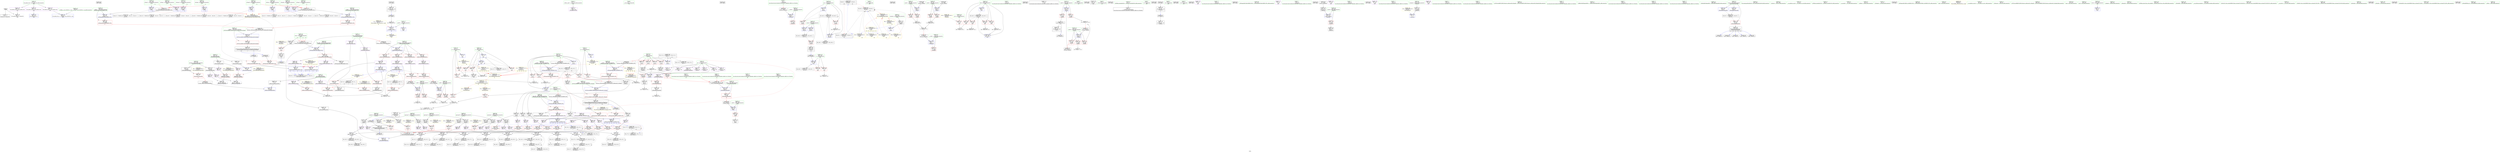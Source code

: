 digraph "SVFG" {
	label="SVFG";

	Node0x5608121199a0 [shape=record,color=grey,label="{NodeID: 0\nNullPtr}"];
	Node0x5608121199a0 -> Node0x56081214dc50[style=solid];
	Node0x5608121199a0 -> Node0x56081215a280[style=solid];
	Node0x5608121dc5b0 [shape=record,color=black,label="{NodeID: 941\n539 = PHI()\n}"];
	Node0x560812158210 [shape=record,color=red,label="{NodeID: 277\n428\<--427\n\<--\n_Z5solvev\n|{<s0>24}}"];
	Node0x560812158210:s0 -> Node0x5608121ddf30[style=solid,color=red];
	Node0x560812148830 [shape=record,color=green,label="{NodeID: 111\n624\<--625\n__t.addr\<--__t.addr_field_insensitive\n_ZSt7forwardIiEOT_RNSt16remove_referenceIS0_E4typeE\n}"];
	Node0x560812148830 -> Node0x560812159250[style=solid];
	Node0x560812148830 -> Node0x56081215d920[style=solid];
	Node0x5608121896f0 [shape=record,color=yellow,style=double,label="{NodeID: 720\n8V_1 = ENCHI(MR_8V_0)\npts\{10 \}\nFun[_GLOBAL__sub_I_DCLXVI_0_1.cpp]|{<s0>52}}"];
	Node0x5608121896f0:s0 -> Node0x56081215a5f0[style=dashed,color=red];
	Node0x56081214d420 [shape=record,color=red,label="{NodeID: 222\n543\<--12\n\<--n\nmain\n}"];
	Node0x56081214d420 -> Node0x560812153d00[style=solid];
	Node0x5608121499f0 [shape=record,color=green,label="{NodeID: 56\n193\<--194\nretval\<--retval_field_insensitive\n_Z3dirc\n|{|<s1>10|<s2>11|<s3>12|<s4>13}}"];
	Node0x5608121499f0 -> Node0x56081214e6a0[style=solid];
	Node0x5608121499f0:s1 -> Node0x5608121decf0[style=solid,color=red];
	Node0x5608121499f0:s2 -> Node0x5608121decf0[style=solid,color=red];
	Node0x5608121499f0:s3 -> Node0x5608121decf0[style=solid,color=red];
	Node0x5608121499f0:s4 -> Node0x5608121decf0[style=solid,color=red];
	Node0x56081215b080 [shape=record,color=blue,label="{NodeID: 333\n205\<--13\nref.tmp6\<--\n_Z3dirc\n|{|<s1>12}}"];
	Node0x56081215b080 -> Node0x56081218c840[style=dashed];
	Node0x56081215b080:s1 -> Node0x5608121a0210[style=dashed,color=red];
	Node0x5608121507f0 [shape=record,color=purple,label="{NodeID: 167\n38\<--4\n\<--_ZStL8__ioinit\n__cxx_global_var_init\n}"];
	Node0x560812139040 [shape=record,color=green,label="{NodeID: 1\n7\<--1\n__dso_handle\<--dummyObj\nGlob }"];
	Node0x5608121dc680 [shape=record,color=black,label="{NodeID: 942\n550 = PHI()\n}"];
	Node0x5608121582e0 [shape=record,color=red,label="{NodeID: 278\n439\<--438\n\<--\n_Z5solvev\n|{<s0>26}}"];
	Node0x5608121582e0:s0 -> Node0x5608121ddf30[style=solid,color=red];
	Node0x560812148900 [shape=record,color=green,label="{NodeID: 112\n631\<--632\n__t.addr\<--__t.addr_field_insensitive\n_ZSt7forwardIRiEOT_RNSt16remove_referenceIS1_E4typeE\n}"];
	Node0x560812148900 -> Node0x560812159320[style=solid];
	Node0x560812148900 -> Node0x560812151cd0[style=solid];
	Node0x56081214d4f0 [shape=record,color=red,label="{NodeID: 223\n183\<--15\n\<--m\n_Z6rcheckii\n}"];
	Node0x56081214d4f0 -> Node0x560812154c00[style=solid];
	Node0x560812149ac0 [shape=record,color=green,label="{NodeID: 57\n195\<--196\nc.addr\<--c.addr_field_insensitive\n_Z3dirc\n}"];
	Node0x560812149ac0 -> Node0x5608121564d0[style=solid];
	Node0x560812149ac0 -> Node0x56081215ac70[style=solid];
	Node0x56081215b150 [shape=record,color=blue,label="{NodeID: 334\n207\<--225\nref.tmp7\<--\n_Z3dirc\n|{|<s1>12}}"];
	Node0x56081215b150 -> Node0x56081218cd40[style=dashed];
	Node0x56081215b150:s1 -> Node0x5608121a0210[style=dashed,color=red];
	Node0x5608121508c0 [shape=record,color=purple,label="{NodeID: 168\n344\<--17\narrayidx\<--mp\n_Z8checkDirSt4pairIiiEc\n}"];
	Node0x5608121451a0 [shape=record,color=green,label="{NodeID: 2\n9\<--1\n\<--dummyObj\nCan only get source location for instruction, argument, global var or function.|{<s0>5}}"];
	Node0x5608121451a0:s0 -> Node0x5608121de8b0[style=solid,color=red];
	Node0x5608121dc750 [shape=record,color=black,label="{NodeID: 943\n558 = PHI(369, )\n}"];
	Node0x5608121dc750 -> Node0x56081215d780[style=solid];
	Node0x5608121583b0 [shape=record,color=red,label="{NodeID: 279\n447\<--446\n\<--\n_Z5solvev\n|{<s0>28}}"];
	Node0x5608121583b0:s0 -> Node0x5608121ddf30[style=solid,color=red];
	Node0x5608121489d0 [shape=record,color=green,label="{NodeID: 113\n29\<--636\n_GLOBAL__sub_I_DCLXVI_0_1.cpp\<--_GLOBAL__sub_I_DCLXVI_0_1.cpp_field_insensitive\n}"];
	Node0x5608121489d0 -> Node0x56081215a180[style=solid];
	Node0x56081214d5c0 [shape=record,color=red,label="{NodeID: 224\n400\<--15\n\<--m\n_Z5solvev\n}"];
	Node0x56081214d5c0 -> Node0x560812154a80[style=solid];
	Node0x560812149b90 [shape=record,color=green,label="{NodeID: 58\n197\<--198\nref.tmp\<--ref.tmp_field_insensitive\n_Z3dirc\n|{|<s1>10}}"];
	Node0x560812149b90 -> Node0x56081215ad40[style=solid];
	Node0x560812149b90:s1 -> Node0x5608121defb0[style=solid,color=red];
	Node0x560812199f40 [shape=record,color=black,label="{NodeID: 667\nMR_48V_2 = PHI(MR_48V_3, MR_48V_1, )\npts\{238 \}\n|{<s0>40|<s1>40}}"];
	Node0x560812199f40:s0 -> Node0x560812190440[style=dashed,color=red];
	Node0x560812199f40:s1 -> Node0x560812195440[style=dashed,color=red];
	Node0x56081215b220 [shape=record,color=blue,label="{NodeID: 335\n209\<--13\nref.tmp9\<--\n_Z3dirc\n|{|<s1>13}}"];
	Node0x56081215b220 -> Node0x56081218d240[style=dashed];
	Node0x56081215b220:s1 -> Node0x5608121a0210[style=dashed,color=red];
	Node0x560812150990 [shape=record,color=purple,label="{NodeID: 169\n348\<--17\narrayidx3\<--mp\n_Z8checkDirSt4pairIiiEc\n}"];
	Node0x560812150990 -> Node0x5608121576b0[style=solid];
	Node0x560812145230 [shape=record,color=green,label="{NodeID: 3\n11\<--1\n_ZTIi\<--dummyObj\nGlob }"];
	Node0x5608121dc980 [shape=record,color=black,label="{NodeID: 944\n564 = PHI()\n}"];
	Node0x560812158480 [shape=record,color=red,label="{NodeID: 280\n455\<--454\n\<--\n_Z5solvev\n|{<s0>30}}"];
	Node0x560812158480:s0 -> Node0x5608121ddf30[style=solid,color=red];
	Node0x56081214dc50 [shape=record,color=black,label="{NodeID: 114\n2\<--3\ndummyVal\<--dummyVal\n}"];
	Node0x56081214d690 [shape=record,color=red,label="{NodeID: 225\n65\<--59\n\<--x.addr\n_Z3disee\n}"];
	Node0x56081214d690 -> Node0x56081216a2f0[style=solid];
	Node0x560812149c60 [shape=record,color=green,label="{NodeID: 59\n199\<--200\nref.tmp1\<--ref.tmp1_field_insensitive\n_Z3dirc\n|{|<s1>10}}"];
	Node0x560812149c60 -> Node0x56081215ae10[style=solid];
	Node0x560812149c60:s1 -> Node0x5608121df1b0[style=solid,color=red];
	Node0x56081219a440 [shape=record,color=black,label="{NodeID: 668\nMR_165V_3 = PHI(MR_165V_4, MR_165V_2, )\npts\{520 \}\n}"];
	Node0x56081219a440 -> Node0x560812158b00[style=dashed];
	Node0x56081219a440 -> Node0x560812158bd0[style=dashed];
	Node0x56081219a440 -> Node0x560812158ca0[style=dashed];
	Node0x56081219a440 -> Node0x560812158d70[style=dashed];
	Node0x56081219a440 -> Node0x56081215d850[style=dashed];
	Node0x56081215b2f0 [shape=record,color=blue,label="{NodeID: 336\n211\<--218\nref.tmp10\<--\n_Z3dirc\n|{|<s1>13}}"];
	Node0x56081215b2f0 -> Node0x56081218d740[style=dashed];
	Node0x56081215b2f0:s1 -> Node0x5608121a0210[style=dashed,color=red];
	Node0x560812150a60 [shape=record,color=purple,label="{NodeID: 170\n408\<--17\narrayidx\<--mp\n_Z5solvev\n}"];
	Node0x5608121452c0 [shape=record,color=green,label="{NodeID: 4\n13\<--1\n\<--dummyObj\nCan only get source location for instruction, argument, global var or function.}"];
	Node0x5608121dca50 [shape=record,color=black,label="{NodeID: 945\n569 = PHI()\n}"];
	Node0x560812158550 [shape=record,color=red,label="{NodeID: 281\n463\<--462\n\<--\n_Z5solvev\n|{<s0>32}}"];
	Node0x560812158550:s0 -> Node0x5608121ddf30[style=solid,color=red];
	Node0x56081214dd50 [shape=record,color=black,label="{NodeID: 115\n150\<--11\n\<--_ZTIi\nCan only get source location for instruction, argument, global var or function.}"];
	Node0x560812168b30 [shape=record,color=black,label="{NodeID: 558\n129 = PHI(125, 127, )\n}"];
	Node0x560812168b30 -> Node0x56081214e290[style=solid];
	Node0x56081214d760 [shape=record,color=red,label="{NodeID: 226\n66\<--59\n\<--x.addr\n_Z3disee\n}"];
	Node0x56081214d760 -> Node0x56081216a2f0[style=solid];
	Node0x560812149d30 [shape=record,color=green,label="{NodeID: 60\n201\<--202\nref.tmp3\<--ref.tmp3_field_insensitive\n_Z3dirc\n|{|<s1>11}}"];
	Node0x560812149d30 -> Node0x56081215aee0[style=solid];
	Node0x560812149d30:s1 -> Node0x5608121defb0[style=solid,color=red];
	Node0x56081219a940 [shape=record,color=black,label="{NodeID: 669\nMR_167V_2 = PHI(MR_167V_4, MR_167V_1, )\npts\{522 \}\n}"];
	Node0x56081219a940 -> Node0x56081215d5e0[style=dashed];
	Node0x56081215b3c0 [shape=record,color=blue,label="{NodeID: 337\n239\<--13\n\<--\n_Z3dirc\n}"];
	Node0x560812150b30 [shape=record,color=purple,label="{NodeID: 171\n411\<--17\narrayidx5\<--mp\n_Z5solvev\n}"];
	Node0x560812150b30 -> Node0x560812158070[style=solid];
	Node0x560812145350 [shape=record,color=green,label="{NodeID: 5\n19\<--1\n_ZSt3cin\<--dummyObj\nGlob }"];
	Node0x5608121dcb20 [shape=record,color=black,label="{NodeID: 946\n573 = PHI()\n}"];
	Node0x560812158620 [shape=record,color=red,label="{NodeID: 282\n497\<--488\nthis1\<--this.addr\n_ZNSt4pairIiiEC2IRiS2_Lb1EEEOT_OT0_\n}"];
	Node0x560812158620 -> Node0x5608121504b0[style=solid];
	Node0x560812158620 -> Node0x56081214d0e0[style=solid];
	Node0x560812158620 -> Node0x56081214d1b0[style=solid];
	Node0x56081214de50 [shape=record,color=black,label="{NodeID: 116\n514\<--13\nmain_ret\<--\nmain\n}"];
	Node0x5608121690d0 [shape=record,color=black,label="{NodeID: 559\n186 = PHI(187, 187, 187, 184, )\n}"];
	Node0x5608121690d0 -> Node0x56081214e5d0[style=solid];
	Node0x56081214d830 [shape=record,color=red,label="{NodeID: 227\n68\<--61\n\<--y.addr\n_Z3disee\n}"];
	Node0x56081214d830 -> Node0x560812169ff0[style=solid];
	Node0x560812149e00 [shape=record,color=green,label="{NodeID: 61\n203\<--204\nref.tmp4\<--ref.tmp4_field_insensitive\n_Z3dirc\n|{|<s1>11}}"];
	Node0x560812149e00 -> Node0x56081215afb0[style=solid];
	Node0x560812149e00:s1 -> Node0x5608121df1b0[style=solid,color=red];
	Node0x56081219ae40 [shape=record,color=black,label="{NodeID: 670\nMR_169V_2 = PHI(MR_169V_3, MR_169V_1, )\npts\{524 \}\n}"];
	Node0x56081219ae40 -> Node0x56081215d780[style=dashed];
	Node0x56081215b490 [shape=record,color=blue,label="{NodeID: 338\n250\<--247\nthis.addr\<--this\n_ZNSt4pairIiiEC2IiiLb1EEEOT_OT0_\n}"];
	Node0x56081215b490 -> Node0x560812156670[style=dashed];
	Node0x560812150c00 [shape=record,color=purple,label="{NodeID: 172\n422\<--17\narrayidx8\<--mp\n_Z5solvev\n}"];
	Node0x560812145b90 [shape=record,color=green,label="{NodeID: 6\n20\<--1\n_ZSt4cout\<--dummyObj\nGlob }"];
	Node0x5608121dcbf0 [shape=record,color=black,label="{NodeID: 947\n575 = PHI()\n}"];
	Node0x5608121586f0 [shape=record,color=red,label="{NodeID: 283\n500\<--490\n\<--__x.addr\n_ZNSt4pairIiiEC2IRiS2_Lb1EEEOT_OT0_\n|{<s0>33}}"];
	Node0x5608121586f0:s0 -> Node0x5608121de760[style=solid,color=red];
	Node0x56081214df20 [shape=record,color=black,label="{NodeID: 117\n40\<--41\n\<--_ZNSt8ios_base4InitD1Ev\nCan only get source location for instruction, argument, global var or function.}"];
	Node0x5608121696f0 [shape=record,color=grey,label="{NodeID: 560\n298 = Binary(297, 294, )\n}"];
	Node0x5608121696f0 -> Node0x56081215bb10[style=solid];
	Node0x56081214d900 [shape=record,color=red,label="{NodeID: 228\n69\<--61\n\<--y.addr\n_Z3disee\n}"];
	Node0x56081214d900 -> Node0x560812169ff0[style=solid];
	Node0x560812149ed0 [shape=record,color=green,label="{NodeID: 62\n205\<--206\nref.tmp6\<--ref.tmp6_field_insensitive\n_Z3dirc\n|{|<s1>12}}"];
	Node0x560812149ed0 -> Node0x56081215b080[style=solid];
	Node0x560812149ed0:s1 -> Node0x5608121defb0[style=solid,color=red];
	Node0x56081215b560 [shape=record,color=blue,label="{NodeID: 339\n252\<--248\n__x.addr\<--__x\n_ZNSt4pairIiiEC2IiiLb1EEEOT_OT0_\n}"];
	Node0x56081215b560 -> Node0x560812156740[style=dashed];
	Node0x560812150cd0 [shape=record,color=purple,label="{NodeID: 173\n425\<--17\narrayidx10\<--mp\n_Z5solvev\n}"];
	Node0x560812150cd0 -> Node0x560812158140[style=solid];
	Node0x560812145c20 [shape=record,color=green,label="{NodeID: 7\n21\<--1\n.str\<--dummyObj\nGlob }"];
	Node0x5608121dccf0 [shape=record,color=black,label="{NodeID: 948\n576 = PHI()\n}"];
	Node0x5608121587c0 [shape=record,color=red,label="{NodeID: 284\n507\<--492\n\<--__y.addr\n_ZNSt4pairIiiEC2IRiS2_Lb1EEEOT_OT0_\n|{<s0>34}}"];
	Node0x5608121587c0:s0 -> Node0x5608121de760[style=solid,color=red];
	Node0x56081214e020 [shape=record,color=black,label="{NodeID: 118\n56\<--72\n_Z3disee_ret\<--call\n_Z3disee\n}"];
	Node0x560812169870 [shape=record,color=grey,label="{NodeID: 561\n291 = Binary(290, 287, )\n}"];
	Node0x560812169870 -> Node0x56081215ba40[style=solid];
	Node0x56081214d9d0 [shape=record,color=red,label="{NodeID: 229\n81\<--78\n\<--__x.addr\n_ZSt4sqrte\n}"];
	Node0x560812149fa0 [shape=record,color=green,label="{NodeID: 63\n207\<--208\nref.tmp7\<--ref.tmp7_field_insensitive\n_Z3dirc\n|{|<s1>12}}"];
	Node0x560812149fa0 -> Node0x56081215b150[style=solid];
	Node0x560812149fa0:s1 -> Node0x5608121df1b0[style=solid,color=red];
	Node0x56081215b630 [shape=record,color=blue,label="{NodeID: 340\n254\<--249\n__y.addr\<--__y\n_ZNSt4pairIiiEC2IiiLb1EEEOT_OT0_\n}"];
	Node0x56081215b630 -> Node0x560812156810[style=dashed];
	Node0x560812150da0 [shape=record,color=purple,label="{NodeID: 174\n548\<--17\narrayidx\<--mp\nmain\n}"];
	Node0x560812145cb0 [shape=record,color=green,label="{NodeID: 8\n23\<--1\n.str.2\<--dummyObj\nGlob }"];
	Node0x5608121dcdc0 [shape=record,color=black,label="{NodeID: 949\n583 = PHI()\n}"];
	Node0x560812158890 [shape=record,color=red,label="{NodeID: 285\n504\<--501\n\<--call\n_ZNSt4pairIiiEC2IRiS2_Lb1EEEOT_OT0_\n}"];
	Node0x560812158890 -> Node0x56081215d2a0[style=solid];
	Node0x56081214e0f0 [shape=record,color=black,label="{NodeID: 119\n76\<--82\n_ZSt4sqrte_ret\<--call\n_ZSt4sqrte\n|{<s0>3}}"];
	Node0x56081214e0f0:s0 -> Node0x5608121daf00[style=solid,color=blue];
	Node0x5608121a0210 [shape=record,color=yellow,style=double,label="{NodeID: 728\n63V_1 = ENCHI(MR_63V_0)\npts\{198 200 202 204 206 208 210 212 \}\nFun[_ZNSt4pairIiiEC2IiiLb1EEEOT_OT0_]}"];
	Node0x5608121a0210 -> Node0x5608121568e0[style=dashed];
	Node0x5608121a0210 -> Node0x5608121569b0[style=dashed];
	Node0x5608121699f0 [shape=record,color=grey,label="{NodeID: 562\n585 = Binary(584, 225, )\n}"];
	Node0x56081214daa0 [shape=record,color=red,label="{NodeID: 230\n101\<--98\n\<--__x.addr\n_ZSt4acose\n}"];
	Node0x56081214a070 [shape=record,color=green,label="{NodeID: 64\n209\<--210\nref.tmp9\<--ref.tmp9_field_insensitive\n_Z3dirc\n|{|<s1>13}}"];
	Node0x56081214a070 -> Node0x56081215b220[style=solid];
	Node0x56081214a070:s1 -> Node0x5608121defb0[style=solid,color=red];
	Node0x56081219bf40 [shape=record,color=yellow,style=double,label="{NodeID: 673\n69V_1 = ENCHI(MR_69V_0)\npts\{2800000 \}\nFun[_Z9followDirRSt4pairIiiES0_]}"];
	Node0x56081219bf40 -> Node0x560812156dc0[style=dashed];
	Node0x56081215b700 [shape=record,color=blue,label="{NodeID: 341\n261\<--266\nfirst\<--\n_ZNSt4pairIiiEC2IiiLb1EEEOT_OT0_\n|{<s0>10|<s1>11|<s2>12|<s3>13}}"];
	Node0x56081215b700:s0 -> Node0x56081218dc40[style=dashed,color=blue];
	Node0x56081215b700:s1 -> Node0x56081218dc40[style=dashed,color=blue];
	Node0x56081215b700:s2 -> Node0x56081218dc40[style=dashed,color=blue];
	Node0x56081215b700:s3 -> Node0x56081218dc40[style=dashed,color=blue];
	Node0x560812150e70 [shape=record,color=purple,label="{NodeID: 175\n549\<--17\narraydecay\<--mp\nmain\n}"];
	Node0x560812145d70 [shape=record,color=green,label="{NodeID: 9\n25\<--1\n.str.3\<--dummyObj\nGlob }"];
	Node0x5608121dcef0 [shape=record,color=black,label="{NodeID: 950\n586 = PHI()\n}"];
	Node0x56081218aa70 [shape=record,color=black,label="{NodeID: 618\nMR_145V_2 = PHI(MR_145V_3, MR_145V_1, )\npts\{3890000 \}\n}"];
	Node0x56081218aa70 -> Node0x56081215cb50[style=dashed];
	Node0x56081218aa70 -> Node0x560812183e30[style=dashed];
	Node0x56081218aa70 -> Node0x56081218aa70[style=dashed];
	Node0x56081218aa70 -> Node0x560812194a40[style=dashed];
	Node0x560812158960 [shape=record,color=red,label="{NodeID: 286\n509\<--508\n\<--call2\n_ZNSt4pairIiiEC2IRiS2_Lb1EEEOT_OT0_\n}"];
	Node0x560812158960 -> Node0x56081215d370[style=solid];
	Node0x56081214e1c0 [shape=record,color=black,label="{NodeID: 120\n96\<--102\n_ZSt4acose_ret\<--call\n_ZSt4acose\n|{<s0>5}}"];
	Node0x56081214e1c0:s0 -> Node0x5608121db1a0[style=solid,color=blue];
	Node0x560812169b70 [shape=record,color=grey,label="{NodeID: 563\n471 = Binary(470, 225, )\n}"];
	Node0x560812169b70 -> Node0x56081215cdc0[style=solid];
	Node0x560812155cf0 [shape=record,color=red,label="{NodeID: 231\n122\<--111\n\<--a.addr\n_Z3gcdxx\n}"];
	Node0x560812155cf0 -> Node0x56081216a770[style=solid];
	Node0x56081214a140 [shape=record,color=green,label="{NodeID: 65\n211\<--212\nref.tmp10\<--ref.tmp10_field_insensitive\n_Z3dirc\n|{|<s1>13}}"];
	Node0x56081214a140 -> Node0x56081215b2f0[style=solid];
	Node0x56081214a140:s1 -> Node0x5608121df1b0[style=solid,color=red];
	Node0x56081219c020 [shape=record,color=yellow,style=double,label="{NodeID: 674\n71V_1 = ENCHI(MR_71V_0)\npts\{2800001 \}\nFun[_Z9followDirRSt4pairIiiES0_]}"];
	Node0x56081219c020 -> Node0x560812156f60[style=dashed];
	Node0x56081215b7d0 [shape=record,color=blue,label="{NodeID: 342\n268\<--271\nsecond\<--\n_ZNSt4pairIiiEC2IiiLb1EEEOT_OT0_\n|{<s0>10|<s1>11|<s2>12|<s3>13}}"];
	Node0x56081215b7d0:s0 -> Node0x56081218dc40[style=dashed,color=blue];
	Node0x56081215b7d0:s1 -> Node0x56081218dc40[style=dashed,color=blue];
	Node0x56081215b7d0:s2 -> Node0x56081218dc40[style=dashed,color=blue];
	Node0x56081215b7d0:s3 -> Node0x56081218dc40[style=dashed,color=blue];
	Node0x560812150f40 [shape=record,color=purple,label="{NodeID: 176\n563\<--21\n\<--.str\nmain\n}"];
	Node0x560812145e30 [shape=record,color=green,label="{NodeID: 10\n28\<--1\n\<--dummyObj\nCan only get source location for instruction, argument, global var or function.}"];
	Node0x5608121dcff0 [shape=record,color=black,label="{NodeID: 951\n588 = PHI()\n}"];
	Node0x56081218af40 [shape=record,color=black,label="{NodeID: 619\nMR_147V_2 = PHI(MR_147V_3, MR_147V_1, )\npts\{3890001 \}\n}"];
	Node0x56081218af40 -> Node0x56081215cc20[style=dashed];
	Node0x56081218af40 -> Node0x560812184330[style=dashed];
	Node0x56081218af40 -> Node0x56081218af40[style=dashed];
	Node0x56081218af40 -> Node0x560812194f40[style=dashed];
	Node0x560812158a30 [shape=record,color=red,label="{NodeID: 287\n535\<--517\n\<--aaa\nmain\n}"];
	Node0x560812158a30 -> Node0x560812153e80[style=solid];
	Node0x56081214e290 [shape=record,color=black,label="{NodeID: 121\n108\<--129\n_Z3gcdxx_ret\<--cond\n_Z3gcdxx\n|{<s0>7}}"];
	Node0x56081214e290:s0 -> Node0x5608121d6090[style=solid,color=blue];
	Node0x5608121a03a0 [shape=record,color=yellow,style=double,label="{NodeID: 730\n20V_1 = ENCHI(MR_20V_0)\npts\{14 \}\nFun[_Z5solvev]|{|<s1>24|<s2>26|<s3>28|<s4>30|<s5>32}}"];
	Node0x5608121a03a0 -> Node0x56081214d350[style=dashed];
	Node0x5608121a03a0:s1 -> Node0x56081219cff0[style=dashed,color=red];
	Node0x5608121a03a0:s2 -> Node0x56081219cff0[style=dashed,color=red];
	Node0x5608121a03a0:s3 -> Node0x56081219cff0[style=dashed,color=red];
	Node0x5608121a03a0:s4 -> Node0x56081219cff0[style=dashed,color=red];
	Node0x5608121a03a0:s5 -> Node0x56081219cff0[style=dashed,color=red];
	Node0x560812169cf0 [shape=record,color=grey,label="{NodeID: 564\n568 = Binary(567, 225, )\n}"];
	Node0x560812155d80 [shape=record,color=red,label="{NodeID: 232\n127\<--111\n\<--a.addr\n_Z3gcdxx\n}"];
	Node0x560812155d80 -> Node0x560812168b30[style=solid];
	Node0x56081214a210 [shape=record,color=green,label="{NodeID: 66\n221\<--222\n_ZNSt4pairIiiEC2IiiLb1EEEOT_OT0_\<--_ZNSt4pairIiiEC2IiiLb1EEEOT_OT0__field_insensitive\n}"];
	Node0x56081215b8a0 [shape=record,color=blue,label="{NodeID: 343\n283\<--278\n\<--d.coerce\n_Z9followDirRSt4pairIiiES0_\n}"];
	Node0x560812151010 [shape=record,color=purple,label="{NodeID: 177\n582\<--21\n\<--.str\nmain\n}"];
	Node0x560812145ef0 [shape=record,color=green,label="{NodeID: 11\n93\<--1\n\<--dummyObj\nCan only get source location for instruction, argument, global var or function.}"];
	Node0x5608121dd0f0 [shape=record,color=black,label="{NodeID: 952\n590 = PHI()\n}"];
	Node0x56081218b440 [shape=record,color=black,label="{NodeID: 620\nMR_32V_3 = PHI(MR_32V_1, MR_32V_1, MR_32V_1, MR_32V_2, )\npts\{198 \}\n}"];
	Node0x560812158b00 [shape=record,color=red,label="{NodeID: 288\n534\<--519\n\<--bbb\nmain\n}"];
	Node0x560812158b00 -> Node0x560812153e80[style=solid];
	Node0x56081214e360 [shape=record,color=black,label="{NodeID: 122\n137\<--134\nfrombool\<--b\n_Z6assertb\n}"];
	Node0x56081214e360 -> Node0x56081215a930[style=solid];
	Node0x5608121a04b0 [shape=record,color=yellow,style=double,label="{NodeID: 731\n22V_1 = ENCHI(MR_22V_0)\npts\{16 \}\nFun[_Z5solvev]|{|<s1>24|<s2>26|<s3>28|<s4>30|<s5>32}}"];
	Node0x5608121a04b0 -> Node0x56081214d5c0[style=dashed];
	Node0x5608121a04b0:s1 -> Node0x56081219cff0[style=dashed,color=red];
	Node0x5608121a04b0:s2 -> Node0x56081219cff0[style=dashed,color=red];
	Node0x5608121a04b0:s3 -> Node0x56081219cff0[style=dashed,color=red];
	Node0x5608121a04b0:s4 -> Node0x56081219cff0[style=dashed,color=red];
	Node0x5608121a04b0:s5 -> Node0x56081219cff0[style=dashed,color=red];
	Node0x560812169e70 [shape=record,color=grey,label="{NodeID: 565\n71 = Binary(67, 70, )\n|{<s0>3}}"];
	Node0x560812169e70:s0 -> Node0x5608121dd600[style=solid,color=red];
	Node0x560812155e50 [shape=record,color=red,label="{NodeID: 233\n117\<--113\n\<--b.addr\n_Z3gcdxx\n}"];
	Node0x560812155e50 -> Node0x560812154000[style=solid];
	Node0x56081214a310 [shape=record,color=green,label="{NodeID: 67\n237\<--238\nexception\<--exception_field_insensitive\n_Z3dirc\n}"];
	Node0x56081214a310 -> Node0x56081214e840[style=solid];
	Node0x56081215b970 [shape=record,color=blue,label="{NodeID: 344\n281\<--277\npos.addr\<--pos\n_Z9followDirRSt4pairIiiES0_\n}"];
	Node0x56081215b970 -> Node0x560812156a80[style=dashed];
	Node0x56081215b970 -> Node0x560812156b50[style=dashed];
	Node0x56081215b970 -> Node0x560812156c20[style=dashed];
	Node0x56081215b970 -> Node0x560812156cf0[style=dashed];
	Node0x5608121510e0 [shape=record,color=purple,label="{NodeID: 178\n572\<--23\n\<--.str.2\nmain\n}"];
	Node0x560812145fb0 [shape=record,color=green,label="{NodeID: 12\n119\<--1\n\<--dummyObj\nCan only get source location for instruction, argument, global var or function.}"];
	Node0x5608121dd1f0 [shape=record,color=black,label="{NodeID: 953\n591 = PHI()\n}"];
	Node0x56081218b940 [shape=record,color=black,label="{NodeID: 621\nMR_34V_3 = PHI(MR_34V_1, MR_34V_1, MR_34V_1, MR_34V_2, )\npts\{200 \}\n}"];
	Node0x560812158bd0 [shape=record,color=red,label="{NodeID: 289\n567\<--519\n\<--bbb\nmain\n}"];
	Node0x560812158bd0 -> Node0x560812169cf0[style=solid];
	Node0x56081214e430 [shape=record,color=black,label="{NodeID: 123\n140\<--139\ntobool\<--\n_Z6assertb\n}"];
	Node0x560812169ff0 [shape=record,color=grey,label="{NodeID: 566\n70 = Binary(68, 69, )\n}"];
	Node0x560812169ff0 -> Node0x560812169e70[style=solid];
	Node0x560812155f20 [shape=record,color=red,label="{NodeID: 234\n121\<--113\n\<--b.addr\n_Z3gcdxx\n|{<s0>7}}"];
	Node0x560812155f20:s0 -> Node0x5608121dead0[style=solid,color=red];
	Node0x56081214a3e0 [shape=record,color=green,label="{NodeID: 68\n250\<--251\nthis.addr\<--this.addr_field_insensitive\n_ZNSt4pairIiiEC2IiiLb1EEEOT_OT0_\n}"];
	Node0x56081214a3e0 -> Node0x560812156670[style=solid];
	Node0x56081214a3e0 -> Node0x56081215b490[style=solid];
	Node0x56081219c2c0 [shape=record,color=yellow,style=double,label="{NodeID: 677\n77V_1 = ENCHI(MR_77V_0)\npts\{14 16 \}\nFun[_Z9followDirRSt4pairIiiES0_]|{<s0>18|<s1>18}}"];
	Node0x56081219c2c0:s0 -> Node0x56081219cb30[style=dashed,color=red];
	Node0x56081219c2c0:s1 -> Node0x56081219cc40[style=dashed,color=red];
	Node0x56081215ba40 [shape=record,color=blue,label="{NodeID: 345\n289\<--291\nfirst1\<--add\n_Z9followDirRSt4pairIiiES0_\n|{|<s1>21}}"];
	Node0x56081215ba40 -> Node0x560812157100[style=dashed];
	Node0x56081215ba40:s1 -> Node0x5608121afac0[style=dashed,color=blue];
	Node0x5608121511b0 [shape=record,color=purple,label="{NodeID: 179\n587\<--23\n\<--.str.2\nmain\n}"];
	Node0x5608121460b0 [shape=record,color=green,label="{NodeID: 13\n144\<--1\n\<--dummyObj\nCan only get source location for instruction, argument, global var or function.}"];
	Node0x5608121dd2c0 [shape=record,color=black,label="{NodeID: 954\n277 = PHI(315, )\n0th arg _Z9followDirRSt4pairIiiES0_ }"];
	Node0x5608121dd2c0 -> Node0x56081215b970[style=solid];
	Node0x56081218be40 [shape=record,color=black,label="{NodeID: 622\nMR_36V_2 = PHI(MR_36V_1, MR_36V_3, MR_36V_1, MR_36V_1, )\npts\{202 \}\n}"];
	Node0x560812158ca0 [shape=record,color=red,label="{NodeID: 290\n584\<--519\n\<--bbb\nmain\n}"];
	Node0x560812158ca0 -> Node0x5608121699f0[style=solid];
	Node0x56081214e500 [shape=record,color=black,label="{NodeID: 124\n147\<--142\n\<--exception\n_Z6assertb\n}"];
	Node0x56081214e500 -> Node0x56081215aa00[style=solid];
	Node0x56081216a170 [shape=record,color=grey,label="{NodeID: 567\n433 = Binary(432, 225, )\n}"];
	Node0x56081216a170 -> Node0x56081215c5a0[style=solid];
	Node0x560812155ff0 [shape=record,color=red,label="{NodeID: 235\n123\<--113\n\<--b.addr\n_Z3gcdxx\n}"];
	Node0x560812155ff0 -> Node0x56081216a770[style=solid];
	Node0x56081214a4b0 [shape=record,color=green,label="{NodeID: 69\n252\<--253\n__x.addr\<--__x.addr_field_insensitive\n_ZNSt4pairIiiEC2IiiLb1EEEOT_OT0_\n}"];
	Node0x56081214a4b0 -> Node0x560812156740[style=solid];
	Node0x56081214a4b0 -> Node0x56081215b560[style=solid];
	Node0x56081215bb10 [shape=record,color=blue,label="{NodeID: 346\n296\<--298\nsecond2\<--add3\n_Z9followDirRSt4pairIiiES0_\n|{|<s1>21}}"];
	Node0x56081215bb10 -> Node0x5608121571d0[style=dashed];
	Node0x56081215bb10:s1 -> Node0x5608121afc20[style=dashed,color=blue];
	Node0x560812151280 [shape=record,color=purple,label="{NodeID: 180\n589\<--25\n\<--.str.3\nmain\n}"];
	Node0x5608121461b0 [shape=record,color=green,label="{NodeID: 14\n187\<--1\n\<--dummyObj\nCan only get source location for instruction, argument, global var or function.}"];
	Node0x5608121dd4c0 [shape=record,color=black,label="{NodeID: 955\n278 = PHI(338, )\n1st arg _Z9followDirRSt4pairIiiES0_ }"];
	Node0x5608121dd4c0 -> Node0x56081215b8a0[style=solid];
	Node0x56081218c340 [shape=record,color=black,label="{NodeID: 623\nMR_38V_2 = PHI(MR_38V_1, MR_38V_3, MR_38V_1, MR_38V_1, )\npts\{204 \}\n}"];
	Node0x560812158d70 [shape=record,color=red,label="{NodeID: 291\n594\<--519\n\<--bbb\nmain\n}"];
	Node0x560812158d70 -> Node0x56081216a8f0[style=solid];
	Node0x56081214e5d0 [shape=record,color=black,label="{NodeID: 125\n163\<--186\n_Z6rcheckii_ret\<--\n_Z6rcheckii\n|{<s0>18}}"];
	Node0x56081214e5d0:s0 -> Node0x5608121db6c0[style=solid,color=blue];
	Node0x56081216a2f0 [shape=record,color=grey,label="{NodeID: 568\n67 = Binary(65, 66, )\n}"];
	Node0x56081216a2f0 -> Node0x560812169e70[style=solid];
	Node0x5608121560c0 [shape=record,color=red,label="{NodeID: 236\n139\<--135\n\<--b.addr\n_Z6assertb\n}"];
	Node0x5608121560c0 -> Node0x56081214e430[style=solid];
	Node0x56081214a580 [shape=record,color=green,label="{NodeID: 70\n254\<--255\n__y.addr\<--__y.addr_field_insensitive\n_ZNSt4pairIiiEC2IiiLb1EEEOT_OT0_\n}"];
	Node0x56081214a580 -> Node0x560812156810[style=solid];
	Node0x56081214a580 -> Node0x56081215b630[style=solid];
	Node0x56081215bbe0 [shape=record,color=blue,label="{NodeID: 347\n323\<--311\n\<--pos.coerce\n_Z8checkDirSt4pairIiiEc\n}"];
	Node0x560812151350 [shape=record,color=purple,label="{NodeID: 181\n641\<--27\nllvm.global_ctors_0\<--llvm.global_ctors\nGlob }"];
	Node0x560812151350 -> Node0x56081215a080[style=solid];
	Node0x5608121462b0 [shape=record,color=green,label="{NodeID: 15\n218\<--1\n\<--dummyObj\nCan only get source location for instruction, argument, global var or function.}"];
	Node0x5608121dd600 [shape=record,color=black,label="{NodeID: 956\n77 = PHI(71, )\n0th arg _ZSt4sqrte }"];
	Node0x5608121dd600 -> Node0x56081215a520[style=solid];
	Node0x56081218c840 [shape=record,color=black,label="{NodeID: 624\nMR_40V_2 = PHI(MR_40V_1, MR_40V_1, MR_40V_3, MR_40V_1, )\npts\{206 \}\n}"];
	Node0x560812158e40 [shape=record,color=red,label="{NodeID: 292\n542\<--521\n\<--i\nmain\n}"];
	Node0x560812158e40 -> Node0x560812153d00[style=solid];
	Node0x56081214e6a0 [shape=record,color=black,label="{NodeID: 126\n243\<--193\n\<--retval\n_Z3dirc\n}"];
	Node0x56081214e6a0 -> Node0x5608121565a0[style=solid];
	Node0x56081216a470 [shape=record,color=grey,label="{NodeID: 569\n555 = Binary(554, 225, )\n}"];
	Node0x56081216a470 -> Node0x56081215d6b0[style=solid];
	Node0x560812156190 [shape=record,color=red,label="{NodeID: 237\n172\<--166\n\<--x.addr\n_Z6rcheckii\n}"];
	Node0x560812156190 -> Node0x560812154900[style=solid];
	Node0x56081214a650 [shape=record,color=green,label="{NodeID: 71\n264\<--265\n_ZSt7forwardIiEOT_RNSt16remove_referenceIS0_E4typeE\<--_ZSt7forwardIiEOT_RNSt16remove_referenceIS0_E4typeE_field_insensitive\n}"];
	Node0x56081215bcb0 [shape=record,color=blue,label="{NodeID: 348\n317\<--312\nc.addr\<--c\n_Z8checkDirSt4pairIiiEc\n}"];
	Node0x56081215bcb0 -> Node0x560812157370[style=dashed];
	Node0x560812151450 [shape=record,color=purple,label="{NodeID: 182\n642\<--27\nllvm.global_ctors_1\<--llvm.global_ctors\nGlob }"];
	Node0x560812151450 -> Node0x56081215a180[style=solid];
	Node0x5608121463b0 [shape=record,color=green,label="{NodeID: 16\n225\<--1\n\<--dummyObj\nCan only get source location for instruction, argument, global var or function.}"];
	Node0x5608121dd740 [shape=record,color=black,label="{NodeID: 957\n485 = PHI(378, )\n0th arg _ZNSt4pairIiiEC2IRiS2_Lb1EEEOT_OT0_ }"];
	Node0x5608121dd740 -> Node0x56081215d030[style=solid];
	Node0x56081218cd40 [shape=record,color=black,label="{NodeID: 625\nMR_42V_2 = PHI(MR_42V_1, MR_42V_1, MR_42V_3, MR_42V_1, )\npts\{208 \}\n}"];
	Node0x560812158f10 [shape=record,color=red,label="{NodeID: 293\n546\<--521\n\<--i\nmain\n}"];
	Node0x560812158f10 -> Node0x560812150580[style=solid];
	Node0x56081214e770 [shape=record,color=black,label="{NodeID: 127\n215\<--214\nconv\<--\n_Z3dirc\n}"];
	Node0x56081216a5f0 [shape=record,color=grey,label="{NodeID: 570\n92 = Binary(89, 93, )\n}"];
	Node0x56081216a5f0 -> Node0x56081215a5f0[style=solid];
	Node0x560812156260 [shape=record,color=red,label="{NodeID: 238\n175\<--166\n\<--x.addr\n_Z6rcheckii\n}"];
	Node0x560812156260 -> Node0x560812154780[style=solid];
	Node0x56081214a750 [shape=record,color=green,label="{NodeID: 72\n274\<--275\n_Z9followDirRSt4pairIiiES0_\<--_Z9followDirRSt4pairIiiES0__field_insensitive\n}"];
	Node0x56081215bd80 [shape=record,color=blue,label="{NodeID: 349\n328\<--327\n\<--call\n_Z8checkDirSt4pairIiiEc\n}"];
	Node0x560812151550 [shape=record,color=purple,label="{NodeID: 183\n643\<--27\nllvm.global_ctors_2\<--llvm.global_ctors\nGlob }"];
	Node0x560812151550 -> Node0x56081215a280[style=solid];
	Node0x5608121464b0 [shape=record,color=green,label="{NodeID: 17\n334\<--1\n\<--dummyObj\nCan only get source location for instruction, argument, global var or function.}"];
	Node0x5608121dd880 [shape=record,color=black,label="{NodeID: 958\n486 = PHI(374, )\n1st arg _ZNSt4pairIiiEC2IRiS2_Lb1EEEOT_OT0_ }"];
	Node0x5608121dd880 -> Node0x56081215d100[style=solid];
	Node0x56081218d240 [shape=record,color=black,label="{NodeID: 626\nMR_44V_2 = PHI(MR_44V_3, MR_44V_1, MR_44V_1, MR_44V_1, )\npts\{210 \}\n}"];
	Node0x560812158fe0 [shape=record,color=red,label="{NodeID: 294\n554\<--521\n\<--i\nmain\n}"];
	Node0x560812158fe0 -> Node0x56081216a470[style=solid];
	Node0x56081214e840 [shape=record,color=black,label="{NodeID: 128\n239\<--237\n\<--exception\n_Z3dirc\n}"];
	Node0x56081214e840 -> Node0x56081215b3c0[style=solid];
	Node0x5608121a09f0 [shape=record,color=yellow,style=double,label="{NodeID: 737\n114V_1 = ENCHI(MR_114V_0)\npts\{381 \}\nFun[_Z5solvev]}"];
	Node0x5608121a09f0 -> Node0x560812158210[style=dashed];
	Node0x56081216a770 [shape=record,color=grey,label="{NodeID: 571\n124 = Binary(122, 123, )\n|{<s0>7}}"];
	Node0x56081216a770:s0 -> Node0x5608121debe0[style=solid,color=red];
	Node0x560812156330 [shape=record,color=red,label="{NodeID: 239\n179\<--168\n\<--y.addr\n_Z6rcheckii\n}"];
	Node0x560812156330 -> Node0x560812154600[style=solid];
	Node0x56081214a850 [shape=record,color=green,label="{NodeID: 73\n279\<--280\nd\<--d_field_insensitive\n_Z9followDirRSt4pairIiiES0_\n}"];
	Node0x56081214a850 -> Node0x56081214eab0[style=solid];
	Node0x56081214a850 -> Node0x5608121517f0[style=solid];
	Node0x56081214a850 -> Node0x5608121518c0[style=solid];
	Node0x56081215be50 [shape=record,color=blue, style = dotted,label="{NodeID: 350\n644\<--646\noffset_0\<--dummyVal\n_Z8checkDirSt4pairIiiEc\n}"];
	Node0x56081215be50 -> Node0x56081215be50[style=dashed];
	Node0x560812151650 [shape=record,color=purple,label="{NodeID: 184\n261\<--259\nfirst\<--this1\n_ZNSt4pairIiiEC2IiiLb1EEEOT_OT0_\n}"];
	Node0x560812151650 -> Node0x56081215b700[style=solid];
	Node0x5608121465b0 [shape=record,color=green,label="{NodeID: 18\n352\<--1\n\<--dummyObj\nCan only get source location for instruction, argument, global var or function.}"];
	Node0x5608121dd9c0 [shape=record,color=black,label="{NodeID: 959\n487 = PHI(376, )\n2nd arg _ZNSt4pairIiiEC2IRiS2_Lb1EEEOT_OT0_ }"];
	Node0x5608121dd9c0 -> Node0x56081215d1d0[style=solid];
	Node0x56081218d740 [shape=record,color=black,label="{NodeID: 627\nMR_46V_2 = PHI(MR_46V_3, MR_46V_1, MR_46V_1, MR_46V_1, )\npts\{212 \}\n}"];
	Node0x5608121590b0 [shape=record,color=red,label="{NodeID: 295\n560\<--523\n\<--x\nmain\n}"];
	Node0x5608121590b0 -> Node0x560812154180[style=solid];
	Node0x56081214e910 [shape=record,color=black,label="{NodeID: 129\n191\<--244\n_Z3dirc_ret\<--\n_Z3dirc\n|{<s0>19}}"];
	Node0x56081214e910:s0 -> Node0x5608121db800[style=solid,color=blue];
	Node0x5608121a0ad0 [shape=record,color=yellow,style=double,label="{NodeID: 738\n116V_1 = ENCHI(MR_116V_0)\npts\{383 \}\nFun[_Z5solvev]}"];
	Node0x5608121a0ad0 -> Node0x5608121582e0[style=dashed];
	Node0x56081216a8f0 [shape=record,color=grey,label="{NodeID: 572\n595 = Binary(594, 225, )\n}"];
	Node0x56081216a8f0 -> Node0x56081215d850[style=solid];
	Node0x560812156400 [shape=record,color=red,label="{NodeID: 240\n182\<--168\n\<--y.addr\n_Z6rcheckii\n}"];
	Node0x560812156400 -> Node0x560812154c00[style=solid];
	Node0x56081214a920 [shape=record,color=green,label="{NodeID: 74\n281\<--282\npos.addr\<--pos.addr_field_insensitive\n_Z9followDirRSt4pairIiiES0_\n}"];
	Node0x56081214a920 -> Node0x560812156a80[style=solid];
	Node0x56081214a920 -> Node0x560812156b50[style=solid];
	Node0x56081214a920 -> Node0x560812156c20[style=solid];
	Node0x56081214a920 -> Node0x560812156cf0[style=solid];
	Node0x56081214a920 -> Node0x56081215b970[style=solid];
	Node0x56081215bf20 [shape=record,color=blue, style = dotted,label="{NodeID: 351\n647\<--649\noffset_1\<--dummyVal\n_Z8checkDirSt4pairIiiEc\n}"];
	Node0x56081215bf20 -> Node0x56081215bf20[style=dashed];
	Node0x560812151720 [shape=record,color=purple,label="{NodeID: 185\n268\<--259\nsecond\<--this1\n_ZNSt4pairIiiEC2IiiLb1EEEOT_OT0_\n}"];
	Node0x560812151720 -> Node0x56081215b7d0[style=solid];
	Node0x5608121466b0 [shape=record,color=green,label="{NodeID: 19\n355\<--1\n\<--dummyObj\nCan only get source location for instruction, argument, global var or function.}"];
	Node0x5608121ddb00 [shape=record,color=black,label="{NodeID: 960\n623 = PHI(262, 269, )\n0th arg _ZSt7forwardIiEOT_RNSt16remove_referenceIS0_E4typeE }"];
	Node0x5608121ddb00 -> Node0x56081215d920[style=solid];
	Node0x56081218dc40 [shape=record,color=black,label="{NodeID: 628\nMR_50V_3 = PHI(MR_50V_6, MR_50V_4, MR_50V_5, MR_50V_2, )\npts\{1940000 1940001 \}\n}"];
	Node0x560812159180 [shape=record,color=red,label="{NodeID: 296\n574\<--523\n\<--x\nmain\n}"];
	Node0x56081214e9e0 [shape=record,color=black,label="{NodeID: 130\n260\<--259\n\<--this1\n_ZNSt4pairIiiEC2IiiLb1EEEOT_OT0_\n}"];
	Node0x5608121a0bb0 [shape=record,color=yellow,style=double,label="{NodeID: 739\n118V_1 = ENCHI(MR_118V_0)\npts\{385 \}\nFun[_Z5solvev]}"];
	Node0x5608121a0bb0 -> Node0x5608121583b0[style=dashed];
	Node0x56081216aa70 [shape=record,color=grey,label="{NodeID: 573\n476 = Binary(475, 225, )\n}"];
	Node0x56081216aa70 -> Node0x56081215ce90[style=solid];
	Node0x5608121564d0 [shape=record,color=red,label="{NodeID: 241\n214\<--195\n\<--c.addr\n_Z3dirc\n}"];
	Node0x5608121564d0 -> Node0x56081214e770[style=solid];
	Node0x56081214a9f0 [shape=record,color=green,label="{NodeID: 75\n308\<--309\n_Z8checkDirSt4pairIiiEc\<--_Z8checkDirSt4pairIiiEc_field_insensitive\n}"];
	Node0x56081219c940 [shape=record,color=yellow,style=double,label="{NodeID: 684\n157V_1 = ENCHI(MR_157V_0)\npts\{375 377 \}\nFun[_ZNSt4pairIiiEC2IRiS2_Lb1EEEOT_OT0_]}"];
	Node0x56081219c940 -> Node0x560812158890[style=dashed];
	Node0x56081219c940 -> Node0x560812158960[style=dashed];
	Node0x56081215bff0 [shape=record,color=blue,label="{NodeID: 352\n313\<--355\nretval\<--\n_Z8checkDirSt4pairIiiEc\n}"];
	Node0x56081215bff0 -> Node0x560812180730[style=dashed];
	Node0x5608121517f0 [shape=record,color=purple,label="{NodeID: 186\n286\<--279\nfirst\<--d\n_Z9followDirRSt4pairIiiES0_\n}"];
	Node0x5608121517f0 -> Node0x560812156dc0[style=solid];
	Node0x5608121467b0 [shape=record,color=green,label="{NodeID: 20\n441\<--1\n\<--dummyObj\nCan only get source location for instruction, argument, global var or function.|{<s0>26}}"];
	Node0x5608121467b0:s0 -> Node0x5608121de380[style=solid,color=red];
	Node0x5608121ddd10 [shape=record,color=black,label="{NodeID: 961\n164 = PHI(302, )\n0th arg _Z6rcheckii }"];
	Node0x5608121ddd10 -> Node0x56081215aad0[style=solid];
	Node0x560812159250 [shape=record,color=red,label="{NodeID: 297\n627\<--624\n\<--__t.addr\n_ZSt7forwardIiEOT_RNSt16remove_referenceIS0_E4typeE\n}"];
	Node0x560812159250 -> Node0x560812150650[style=solid];
	Node0x56081214eab0 [shape=record,color=black,label="{NodeID: 131\n283\<--279\n\<--d\n_Z9followDirRSt4pairIiiES0_\n}"];
	Node0x56081214eab0 -> Node0x56081215b8a0[style=solid];
	Node0x5608121a0c90 [shape=record,color=yellow,style=double,label="{NodeID: 740\n120V_1 = ENCHI(MR_120V_0)\npts\{387 \}\nFun[_Z5solvev]}"];
	Node0x5608121a0c90 -> Node0x560812158480[style=dashed];
	Node0x56081216abf0 [shape=record,color=grey,label="{NodeID: 574\n351 = cmp(350, 352, )\n}"];
	Node0x5608121565a0 [shape=record,color=red,label="{NodeID: 242\n244\<--243\n\<--\n_Z3dirc\n}"];
	Node0x5608121565a0 -> Node0x56081214e910[style=solid];
	Node0x56081214aaf0 [shape=record,color=green,label="{NodeID: 76\n313\<--314\nretval\<--retval_field_insensitive\n_Z8checkDirSt4pairIiiEc\n}"];
	Node0x56081214aaf0 -> Node0x5608121572a0[style=solid];
	Node0x56081214aaf0 -> Node0x56081215bff0[style=solid];
	Node0x56081214aaf0 -> Node0x56081215c0c0[style=solid];
	Node0x56081215c0c0 [shape=record,color=blue,label="{NodeID: 353\n313\<--187\nretval\<--\n_Z8checkDirSt4pairIiiEc\n}"];
	Node0x56081215c0c0 -> Node0x560812180730[style=dashed];
	Node0x5608121518c0 [shape=record,color=purple,label="{NodeID: 187\n293\<--279\nsecond\<--d\n_Z9followDirRSt4pairIiiES0_\n}"];
	Node0x5608121518c0 -> Node0x560812156f60[style=solid];
	Node0x5608121468b0 [shape=record,color=green,label="{NodeID: 21\n449\<--1\n\<--dummyObj\nCan only get source location for instruction, argument, global var or function.|{<s0>28}}"];
	Node0x5608121468b0:s0 -> Node0x5608121de380[style=solid,color=red];
	Node0x5608121dde20 [shape=record,color=black,label="{NodeID: 962\n165 = PHI(305, )\n1st arg _Z6rcheckii }"];
	Node0x5608121dde20 -> Node0x56081215aba0[style=solid];
	Node0x560812159320 [shape=record,color=red,label="{NodeID: 298\n634\<--631\n\<--__t.addr\n_ZSt7forwardIRiEOT_RNSt16remove_referenceIS1_E4typeE\n}"];
	Node0x560812159320 -> Node0x560812150720[style=solid];
	Node0x56081214eb80 [shape=record,color=black,label="{NodeID: 132\n276\<--306\n_Z9followDirRSt4pairIiiES0__ret\<--call\n_Z9followDirRSt4pairIiiES0_\n|{<s0>21}}"];
	Node0x56081214eb80:s0 -> Node0x5608121db940[style=solid,color=blue];
	Node0x5608121a0d70 [shape=record,color=yellow,style=double,label="{NodeID: 741\n122V_1 = ENCHI(MR_122V_0)\npts\{389 \}\nFun[_Z5solvev]}"];
	Node0x5608121a0d70 -> Node0x560812158550[style=dashed];
	Node0x560812153d00 [shape=record,color=grey,label="{NodeID: 575\n544 = cmp(542, 543, )\n}"];
	Node0x560812156670 [shape=record,color=red,label="{NodeID: 243\n259\<--250\nthis1\<--this.addr\n_ZNSt4pairIiiEC2IiiLb1EEEOT_OT0_\n}"];
	Node0x560812156670 -> Node0x56081214e9e0[style=solid];
	Node0x560812156670 -> Node0x560812151650[style=solid];
	Node0x560812156670 -> Node0x560812151720[style=solid];
	Node0x56081214abc0 [shape=record,color=green,label="{NodeID: 77\n315\<--316\npos\<--pos_field_insensitive\n_Z8checkDirSt4pairIiiEc\n|{|<s3>21}}"];
	Node0x56081214abc0 -> Node0x56081214ec50[style=solid];
	Node0x56081214abc0 -> Node0x56081214bbc0[style=solid];
	Node0x56081214abc0 -> Node0x56081214bc90[style=solid];
	Node0x56081214abc0:s3 -> Node0x5608121dd2c0[style=solid,color=red];
	Node0x56081219cb30 [shape=record,color=yellow,style=double,label="{NodeID: 686\n20V_1 = ENCHI(MR_20V_0)\npts\{14 \}\nFun[_Z6rcheckii]}"];
	Node0x56081219cb30 -> Node0x56081214d280[style=dashed];
	Node0x56081215c190 [shape=record,color=blue,label="{NodeID: 354\n372\<--13\nans\<--\n_Z5solvev\n}"];
	Node0x56081215c190 -> Node0x560812157920[style=dashed];
	Node0x56081215c190 -> Node0x560812190e40[style=dashed];
	Node0x56081215c190 -> Node0x560812195940[style=dashed];
	Node0x560812151990 [shape=record,color=purple,label="{NodeID: 188\n289\<--288\nfirst1\<--\n_Z9followDirRSt4pairIiiES0_\n}"];
	Node0x560812151990 -> Node0x560812156e90[style=solid];
	Node0x560812151990 -> Node0x56081215ba40[style=solid];
	Node0x5608121469b0 [shape=record,color=green,label="{NodeID: 22\n457\<--1\n\<--dummyObj\nCan only get source location for instruction, argument, global var or function.|{<s0>30}}"];
	Node0x5608121469b0:s0 -> Node0x5608121de380[style=solid,color=red];
	Node0x5608121ddf30 [shape=record,color=black,label="{NodeID: 963\n311 = PHI(428, 439, 447, 455, 463, )\n0th arg _Z8checkDirSt4pairIiiEc }"];
	Node0x5608121ddf30 -> Node0x56081215bbe0[style=solid];
	Node0x5608121593f0 [shape=record,color=red,label="{NodeID: 299\n646\<--645\ndummyVal\<--offset_0\n_Z8checkDirSt4pairIiiEc\n}"];
	Node0x5608121593f0 -> Node0x56081215be50[style=solid];
	Node0x56081214ec50 [shape=record,color=black,label="{NodeID: 133\n323\<--315\n\<--pos\n_Z8checkDirSt4pairIiiEc\n}"];
	Node0x56081214ec50 -> Node0x56081215bbe0[style=solid];
	Node0x5608121a0e50 [shape=record,color=yellow,style=double,label="{NodeID: 742\n90V_1 = ENCHI(MR_90V_0)\npts\{180000 \}\nFun[_Z5solvev]|{|<s2>24|<s3>26|<s4>28|<s5>30|<s6>32}}"];
	Node0x5608121a0e50 -> Node0x560812158070[style=dashed];
	Node0x5608121a0e50 -> Node0x560812158140[style=dashed];
	Node0x5608121a0e50:s2 -> Node0x56081219d610[style=dashed,color=red];
	Node0x5608121a0e50:s3 -> Node0x56081219d610[style=dashed,color=red];
	Node0x5608121a0e50:s4 -> Node0x56081219d610[style=dashed,color=red];
	Node0x5608121a0e50:s5 -> Node0x56081219d610[style=dashed,color=red];
	Node0x5608121a0e50:s6 -> Node0x56081219d610[style=dashed,color=red];
	Node0x560812153e80 [shape=record,color=grey,label="{NodeID: 576\n536 = cmp(534, 535, )\n}"];
	Node0x560812156740 [shape=record,color=red,label="{NodeID: 244\n262\<--252\n\<--__x.addr\n_ZNSt4pairIiiEC2IiiLb1EEEOT_OT0_\n|{<s0>16}}"];
	Node0x560812156740:s0 -> Node0x5608121ddb00[style=solid,color=red];
	Node0x56081214ac90 [shape=record,color=green,label="{NodeID: 78\n317\<--318\nc.addr\<--c.addr_field_insensitive\n_Z8checkDirSt4pairIiiEc\n}"];
	Node0x56081214ac90 -> Node0x560812157370[style=solid];
	Node0x56081214ac90 -> Node0x56081215bcb0[style=solid];
	Node0x56081219cc40 [shape=record,color=yellow,style=double,label="{NodeID: 687\n22V_1 = ENCHI(MR_22V_0)\npts\{16 \}\nFun[_Z6rcheckii]}"];
	Node0x56081219cc40 -> Node0x56081214d4f0[style=dashed];
	Node0x56081215c260 [shape=record,color=blue,label="{NodeID: 355\n374\<--13\ni\<--\n_Z5solvev\n}"];
	Node0x56081215c260 -> Node0x560812186630[style=dashed];
	Node0x560812151a60 [shape=record,color=purple,label="{NodeID: 189\n296\<--295\nsecond2\<--\n_Z9followDirRSt4pairIiiES0_\n}"];
	Node0x560812151a60 -> Node0x560812157030[style=solid];
	Node0x560812151a60 -> Node0x56081215bb10[style=solid];
	Node0x560812146ab0 [shape=record,color=green,label="{NodeID: 23\n465\<--1\n\<--dummyObj\nCan only get source location for instruction, argument, global var or function.|{<s0>32}}"];
	Node0x560812146ab0:s0 -> Node0x5608121de380[style=solid,color=red];
	Node0x5608121de380 [shape=record,color=black,label="{NodeID: 964\n312 = PHI(426, 441, 449, 457, 465, )\n1st arg _Z8checkDirSt4pairIiiEc }"];
	Node0x5608121de380 -> Node0x56081215bcb0[style=solid];
	Node0x5608121594c0 [shape=record,color=red,label="{NodeID: 300\n649\<--648\ndummyVal\<--offset_1\n_Z8checkDirSt4pairIiiEc\n}"];
	Node0x5608121594c0 -> Node0x56081215bf20[style=solid];
	Node0x56081214ed20 [shape=record,color=black,label="{NodeID: 134\n328\<--319\n\<--d\n_Z8checkDirSt4pairIiiEc\n}"];
	Node0x56081214ed20 -> Node0x56081215bd80[style=solid];
	Node0x560812154000 [shape=record,color=grey,label="{NodeID: 577\n118 = cmp(117, 119, )\n}"];
	Node0x560812156810 [shape=record,color=red,label="{NodeID: 245\n269\<--254\n\<--__y.addr\n_ZNSt4pairIiiEC2IiiLb1EEEOT_OT0_\n|{<s0>17}}"];
	Node0x560812156810:s0 -> Node0x5608121ddb00[style=solid,color=red];
	Node0x56081214ad60 [shape=record,color=green,label="{NodeID: 79\n319\<--320\nd\<--d_field_insensitive\n_Z8checkDirSt4pairIiiEc\n}"];
	Node0x56081214ad60 -> Node0x56081214ed20[style=solid];
	Node0x56081214ad60 -> Node0x56081214edf0[style=solid];
	Node0x56081215c330 [shape=record,color=blue,label="{NodeID: 356\n376\<--13\nj\<--\n_Z5solvev\n}"];
	Node0x56081215c330 -> Node0x560812195e40[style=dashed];
	Node0x560812151b30 [shape=record,color=purple,label="{NodeID: 190\n301\<--300\nfirst4\<--\n_Z9followDirRSt4pairIiiES0_\n}"];
	Node0x560812151b30 -> Node0x560812157100[style=solid];
	Node0x560812146bb0 [shape=record,color=green,label="{NodeID: 24\n4\<--6\n_ZStL8__ioinit\<--_ZStL8__ioinit_field_insensitive\nGlob }"];
	Node0x560812146bb0 -> Node0x5608121507f0[style=solid];
	Node0x5608121de5c0 [shape=record,color=black,label="{NodeID: 965\n57 = PHI()\n0th arg _Z3disee }"];
	Node0x5608121de5c0 -> Node0x56081215a380[style=solid];
	Node0x560812159590 [shape=record,color=red,label="{NodeID: 301\n652\<--651\ndummyVal\<--offset_0\n_Z5solvev\n}"];
	Node0x560812159590 -> Node0x56081215c400[style=solid];
	Node0x56081214edf0 [shape=record,color=black,label="{NodeID: 135\n332\<--319\n\<--d\n_Z8checkDirSt4pairIiiEc\n}"];
	Node0x56081214edf0 -> Node0x56081214bf00[style=solid];
	Node0x56081214edf0 -> Node0x56081214bfd0[style=solid];
	Node0x5608121af960 [shape=record,color=yellow,style=double,label="{NodeID: 910\n48V_2 = CSCHI(MR_48V_1)\npts\{238 \}\nCS[]|{<s0>24|<s1>26|<s2>28|<s3>30|<s4>32|<s5>32}}"];
	Node0x5608121af960:s0 -> Node0x5608121afd00[style=dashed,color=blue];
	Node0x5608121af960:s1 -> Node0x5608121afe60[style=dashed,color=blue];
	Node0x5608121af960:s2 -> Node0x5608121affc0[style=dashed,color=blue];
	Node0x5608121af960:s3 -> Node0x5608121b0120[style=dashed,color=blue];
	Node0x5608121af960:s4 -> Node0x560812190440[style=dashed,color=blue];
	Node0x5608121af960:s5 -> Node0x560812195440[style=dashed,color=blue];
	Node0x560812154180 [shape=record,color=grey,label="{NodeID: 578\n561 = cmp(560, 218, )\n}"];
	Node0x5608121568e0 [shape=record,color=red,label="{NodeID: 246\n266\<--263\n\<--call\n_ZNSt4pairIiiEC2IiiLb1EEEOT_OT0_\n}"];
	Node0x5608121568e0 -> Node0x56081215b700[style=solid];
	Node0x56081214ae30 [shape=record,color=green,label="{NodeID: 80\n321\<--322\nagg.tmp\<--agg.tmp_field_insensitive\n_Z8checkDirSt4pairIiiEc\n}"];
	Node0x56081214ae30 -> Node0x56081214eec0[style=solid];
	Node0x56081214ae30 -> Node0x56081214ef90[style=solid];
	Node0x56081215c400 [shape=record,color=blue, style = dotted,label="{NodeID: 357\n650\<--652\noffset_0\<--dummyVal\n_Z5solvev\n}"];
	Node0x56081215c400 -> Node0x560812192240[style=dashed];
	Node0x56081215c400 -> Node0x560812196d40[style=dashed];
	Node0x560812151c00 [shape=record,color=purple,label="{NodeID: 191\n304\<--303\nsecond5\<--\n_Z9followDirRSt4pairIiiES0_\n}"];
	Node0x560812151c00 -> Node0x5608121571d0[style=solid];
	Node0x560812146cb0 [shape=record,color=green,label="{NodeID: 25\n8\<--10\n_ZL2PI\<--_ZL2PI_field_insensitive\nGlob }"];
	Node0x560812146cb0 -> Node0x560812159db0[style=solid];
	Node0x560812146cb0 -> Node0x56081215a5f0[style=solid];
	Node0x5608121de690 [shape=record,color=black,label="{NodeID: 966\n58 = PHI()\n1st arg _Z3disee }"];
	Node0x5608121de690 -> Node0x56081215a450[style=solid];
	Node0x560812159660 [shape=record,color=red,label="{NodeID: 302\n655\<--654\ndummyVal\<--offset_1\n_Z5solvev\n}"];
	Node0x560812159660 -> Node0x56081215c4d0[style=solid];
	Node0x56081214eec0 [shape=record,color=black,label="{NodeID: 136\n331\<--321\n\<--agg.tmp\n_Z8checkDirSt4pairIiiEc\n}"];
	Node0x56081214eec0 -> Node0x56081214bd60[style=solid];
	Node0x56081214eec0 -> Node0x56081214be30[style=solid];
	Node0x5608121afac0 [shape=record,color=yellow,style=double,label="{NodeID: 911\n73V_3 = CSCHI(MR_73V_2)\npts\{3160000 \}\nCS[]}"];
	Node0x5608121afac0 -> Node0x560812157510[style=dashed];
	Node0x5608121afac0 -> Node0x560812184830[style=dashed];
	Node0x560812154300 [shape=record,color=grey,label="{NodeID: 579\n395 = cmp(393, 394, )\n}"];
	Node0x5608121569b0 [shape=record,color=red,label="{NodeID: 247\n271\<--270\n\<--call2\n_ZNSt4pairIiiEC2IiiLb1EEEOT_OT0_\n}"];
	Node0x5608121569b0 -> Node0x56081215b7d0[style=solid];
	Node0x56081214af00 [shape=record,color=green,label="{NodeID: 81\n335\<--336\nllvm.memcpy.p0i8.p0i8.i64\<--llvm.memcpy.p0i8.p0i8.i64_field_insensitive\n}"];
	Node0x56081215c4d0 [shape=record,color=blue, style = dotted,label="{NodeID: 358\n653\<--655\noffset_1\<--dummyVal\n_Z5solvev\n}"];
	Node0x56081215c4d0 -> Node0x560812192740[style=dashed];
	Node0x56081215c4d0 -> Node0x560812197240[style=dashed];
	Node0x56081214bbc0 [shape=record,color=purple,label="{NodeID: 192\n341\<--315\nfirst\<--pos\n_Z8checkDirSt4pairIiiEc\n}"];
	Node0x56081214bbc0 -> Node0x560812157510[style=solid];
	Node0x560812146db0 [shape=record,color=green,label="{NodeID: 26\n12\<--14\nn\<--n_field_insensitive\nGlob }"];
	Node0x560812146db0 -> Node0x56081214d280[style=solid];
	Node0x560812146db0 -> Node0x56081214d350[style=solid];
	Node0x560812146db0 -> Node0x56081214d420[style=solid];
	Node0x560812146db0 -> Node0x560812159e80[style=solid];
	Node0x5608121de760 [shape=record,color=black,label="{NodeID: 967\n630 = PHI(500, 507, )\n0th arg _ZSt7forwardIRiEOT_RNSt16remove_referenceIS1_E4typeE }"];
	Node0x5608121de760 -> Node0x560812151cd0[style=solid];
	Node0x560812159730 [shape=record,color=red,label="{NodeID: 303\n658\<--657\ndummyVal\<--offset_0\n_Z5solvev\n}"];
	Node0x560812159730 -> Node0x56081215c670[style=solid];
	Node0x56081214ef90 [shape=record,color=black,label="{NodeID: 137\n337\<--321\n\<--agg.tmp\n_Z8checkDirSt4pairIiiEc\n}"];
	Node0x56081214ef90 -> Node0x560812157440[style=solid];
	Node0x5608121afc20 [shape=record,color=yellow,style=double,label="{NodeID: 912\n75V_3 = CSCHI(MR_75V_2)\npts\{3160001 \}\nCS[]}"];
	Node0x5608121afc20 -> Node0x5608121575e0[style=dashed];
	Node0x5608121afc20 -> Node0x560812184d30[style=dashed];
	Node0x560812154480 [shape=record,color=grey,label="{NodeID: 580\n414 = cmp(413, 352, )\n}"];
	Node0x560812156a80 [shape=record,color=red,label="{NodeID: 248\n288\<--281\n\<--pos.addr\n_Z9followDirRSt4pairIiiES0_\n}"];
	Node0x560812156a80 -> Node0x560812151990[style=solid];
	Node0x56081214b000 [shape=record,color=green,label="{NodeID: 82\n367\<--368\n_Z5solvev\<--_Z5solvev_field_insensitive\n}"];
	Node0x56081219cff0 [shape=record,color=yellow,style=double,label="{NodeID: 691\n77V_1 = ENCHI(MR_77V_0)\npts\{14 16 \}\nFun[_Z8checkDirSt4pairIiiEc]|{<s0>21}}"];
	Node0x56081219cff0:s0 -> Node0x56081219c2c0[style=dashed,color=red];
	Node0x56081215c5a0 [shape=record,color=blue,label="{NodeID: 359\n372\<--433\nans\<--inc\n_Z5solvev\n}"];
	Node0x56081215c5a0 -> Node0x560812190e40[style=dashed];
	Node0x56081215c5a0 -> Node0x560812195940[style=dashed];
	Node0x56081214bc90 [shape=record,color=purple,label="{NodeID: 193\n345\<--315\nsecond\<--pos\n_Z8checkDirSt4pairIiiEc\n}"];
	Node0x56081214bc90 -> Node0x5608121575e0[style=solid];
	Node0x560812146eb0 [shape=record,color=green,label="{NodeID: 27\n15\<--16\nm\<--m_field_insensitive\nGlob }"];
	Node0x560812146eb0 -> Node0x56081214d4f0[style=solid];
	Node0x560812146eb0 -> Node0x56081214d5c0[style=solid];
	Node0x560812146eb0 -> Node0x560812159f80[style=solid];
	Node0x5608121de8b0 [shape=record,color=black,label="{NodeID: 968\n97 = PHI(9, )\n0th arg _ZSt4acose }"];
	Node0x5608121de8b0 -> Node0x56081215a6c0[style=solid];
	Node0x560812190440 [shape=record,color=black,label="{NodeID: 636\nMR_48V_11 = PHI(MR_48V_2, MR_48V_10, )\npts\{238 \}\n|{<s0>40}}"];
	Node0x560812190440:s0 -> Node0x560812199f40[style=dashed,color=blue];
	Node0x560812159800 [shape=record,color=red,label="{NodeID: 304\n661\<--660\ndummyVal\<--offset_1\n_Z5solvev\n}"];
	Node0x560812159800 -> Node0x56081215c740[style=solid];
	Node0x56081214f060 [shape=record,color=black,label="{NodeID: 138\n343\<--342\nidxprom\<--\n_Z8checkDirSt4pairIiiEc\n}"];
	Node0x5608121afd00 [shape=record,color=yellow,style=double,label="{NodeID: 913\n48V_5 = CSCHI(MR_48V_3)\npts\{238 \}\nCS[]|{|<s1>26}}"];
	Node0x5608121afd00 -> Node0x560812195440[style=dashed];
	Node0x5608121afd00:s1 -> Node0x56081219d0d0[style=dashed,color=red];
	Node0x560812154600 [shape=record,color=grey,label="{NodeID: 581\n180 = cmp(179, 13, )\n}"];
	Node0x560812156b50 [shape=record,color=red,label="{NodeID: 249\n295\<--281\n\<--pos.addr\n_Z9followDirRSt4pairIiiES0_\n}"];
	Node0x560812156b50 -> Node0x560812151a60[style=solid];
	Node0x56081214b100 [shape=record,color=green,label="{NodeID: 83\n370\<--371\nretval\<--retval_field_insensitive\n_Z5solvev\n}"];
	Node0x56081214b100 -> Node0x560812157780[style=solid];
	Node0x56081214b100 -> Node0x56081215ccf0[style=solid];
	Node0x56081214b100 -> Node0x56081215cf60[style=solid];
	Node0x56081219d0d0 [shape=record,color=yellow,style=double,label="{NodeID: 692\n48V_1 = ENCHI(MR_48V_0)\npts\{238 \}\nFun[_Z8checkDirSt4pairIiiEc]|{<s0>19}}"];
	Node0x56081219d0d0:s0 -> Node0x560812189530[style=dashed,color=red];
	Node0x56081215c670 [shape=record,color=blue, style = dotted,label="{NodeID: 360\n656\<--658\noffset_0\<--dummyVal\n_Z5solvev\n}"];
	Node0x56081215c670 -> Node0x560812192c40[style=dashed];
	Node0x56081215c670 -> Node0x560812197740[style=dashed];
	Node0x56081214bd60 [shape=record,color=purple,label="{NodeID: 194\n644\<--331\noffset_0\<--\n}"];
	Node0x56081214bd60 -> Node0x56081215be50[style=solid];
	Node0x560812146fb0 [shape=record,color=green,label="{NodeID: 28\n17\<--18\nmp\<--mp_field_insensitive\nGlob }"];
	Node0x560812146fb0 -> Node0x5608121508c0[style=solid];
	Node0x560812146fb0 -> Node0x560812150990[style=solid];
	Node0x560812146fb0 -> Node0x560812150a60[style=solid];
	Node0x560812146fb0 -> Node0x560812150b30[style=solid];
	Node0x560812146fb0 -> Node0x560812150c00[style=solid];
	Node0x560812146fb0 -> Node0x560812150cd0[style=solid];
	Node0x560812146fb0 -> Node0x560812150da0[style=solid];
	Node0x560812146fb0 -> Node0x560812150e70[style=solid];
	Node0x5608121de9c0 [shape=record,color=black,label="{NodeID: 969\n192 = PHI(326, )\n0th arg _Z3dirc }"];
	Node0x5608121de9c0 -> Node0x56081215ac70[style=solid];
	Node0x560812190940 [shape=record,color=black,label="{NodeID: 637\nMR_106V_3 = PHI(MR_106V_4, MR_106V_2, )\npts\{371 \}\n}"];
	Node0x560812190940 -> Node0x560812157780[style=dashed];
	Node0x5608121598d0 [shape=record,color=red,label="{NodeID: 305\n664\<--663\ndummyVal\<--offset_0\n_Z5solvev\n}"];
	Node0x5608121598d0 -> Node0x56081215c810[style=solid];
	Node0x56081214f130 [shape=record,color=black,label="{NodeID: 139\n347\<--346\nidxprom2\<--\n_Z8checkDirSt4pairIiiEc\n}"];
	Node0x5608121afe60 [shape=record,color=yellow,style=double,label="{NodeID: 914\n48V_6 = CSCHI(MR_48V_5)\npts\{238 \}\nCS[]|{|<s1>28}}"];
	Node0x5608121afe60 -> Node0x560812195440[style=dashed];
	Node0x5608121afe60:s1 -> Node0x56081219d0d0[style=dashed,color=red];
	Node0x560812154780 [shape=record,color=grey,label="{NodeID: 582\n177 = cmp(175, 176, )\n}"];
	Node0x560812156c20 [shape=record,color=red,label="{NodeID: 250\n300\<--281\n\<--pos.addr\n_Z9followDirRSt4pairIiiES0_\n}"];
	Node0x560812156c20 -> Node0x560812151b30[style=solid];
	Node0x56081214b1d0 [shape=record,color=green,label="{NodeID: 84\n372\<--373\nans\<--ans_field_insensitive\n_Z5solvev\n}"];
	Node0x56081214b1d0 -> Node0x560812157850[style=solid];
	Node0x56081214b1d0 -> Node0x560812157920[style=solid];
	Node0x56081214b1d0 -> Node0x56081215c190[style=solid];
	Node0x56081214b1d0 -> Node0x56081215c5a0[style=solid];
	Node0x56081215c740 [shape=record,color=blue, style = dotted,label="{NodeID: 361\n659\<--661\noffset_1\<--dummyVal\n_Z5solvev\n}"];
	Node0x56081215c740 -> Node0x560812193140[style=dashed];
	Node0x56081215c740 -> Node0x560812197c40[style=dashed];
	Node0x56081214be30 [shape=record,color=purple,label="{NodeID: 195\n647\<--331\noffset_1\<--\n}"];
	Node0x56081214be30 -> Node0x56081215bf20[style=solid];
	Node0x5608121470b0 [shape=record,color=green,label="{NodeID: 29\n27\<--31\nllvm.global_ctors\<--llvm.global_ctors_field_insensitive\nGlob }"];
	Node0x5608121470b0 -> Node0x560812151350[style=solid];
	Node0x5608121470b0 -> Node0x560812151450[style=solid];
	Node0x5608121470b0 -> Node0x560812151550[style=solid];
	Node0x5608121dead0 [shape=record,color=black,label="{NodeID: 970\n109 = PHI(121, )\n0th arg _Z3gcdxx }"];
	Node0x5608121dead0 -> Node0x56081215a790[style=solid];
	Node0x560812190e40 [shape=record,color=black,label="{NodeID: 638\nMR_108V_7 = PHI(MR_108V_3, MR_108V_6, )\npts\{373 \}\n}"];
	Node0x5608121599a0 [shape=record,color=red,label="{NodeID: 306\n667\<--666\ndummyVal\<--offset_1\n_Z5solvev\n}"];
	Node0x5608121599a0 -> Node0x56081215c8e0[style=solid];
	Node0x56081214f200 [shape=record,color=black,label="{NodeID: 140\n350\<--349\nconv\<--\n_Z8checkDirSt4pairIiiEc\n}"];
	Node0x56081214f200 -> Node0x56081216abf0[style=solid];
	Node0x5608121affc0 [shape=record,color=yellow,style=double,label="{NodeID: 915\n48V_8 = CSCHI(MR_48V_6)\npts\{238 \}\nCS[]|{|<s1>30}}"];
	Node0x5608121affc0 -> Node0x560812195440[style=dashed];
	Node0x5608121affc0:s1 -> Node0x56081219d0d0[style=dashed,color=red];
	Node0x560812154900 [shape=record,color=grey,label="{NodeID: 583\n173 = cmp(172, 13, )\n}"];
	Node0x560812156cf0 [shape=record,color=red,label="{NodeID: 251\n303\<--281\n\<--pos.addr\n_Z9followDirRSt4pairIiiES0_\n}"];
	Node0x560812156cf0 -> Node0x560812151c00[style=solid];
	Node0x56081214b2a0 [shape=record,color=green,label="{NodeID: 85\n374\<--375\ni\<--i_field_insensitive\n_Z5solvev\n|{|<s6>22}}"];
	Node0x56081214b2a0 -> Node0x5608121579f0[style=solid];
	Node0x56081214b2a0 -> Node0x560812157ac0[style=solid];
	Node0x56081214b2a0 -> Node0x560812157b90[style=solid];
	Node0x56081214b2a0 -> Node0x560812157c60[style=solid];
	Node0x56081214b2a0 -> Node0x56081215c260[style=solid];
	Node0x56081214b2a0 -> Node0x56081215ce90[style=solid];
	Node0x56081214b2a0:s6 -> Node0x5608121dd880[style=solid,color=red];
	Node0x56081215c810 [shape=record,color=blue, style = dotted,label="{NodeID: 362\n662\<--664\noffset_0\<--dummyVal\n_Z5solvev\n}"];
	Node0x56081215c810 -> Node0x560812193640[style=dashed];
	Node0x56081215c810 -> Node0x560812198140[style=dashed];
	Node0x56081214bf00 [shape=record,color=purple,label="{NodeID: 196\n645\<--332\noffset_0\<--\n}"];
	Node0x56081214bf00 -> Node0x5608121593f0[style=solid];
	Node0x5608121471b0 [shape=record,color=green,label="{NodeID: 30\n32\<--33\n__cxx_global_var_init\<--__cxx_global_var_init_field_insensitive\n}"];
	Node0x5608121debe0 [shape=record,color=black,label="{NodeID: 971\n110 = PHI(124, )\n1st arg _Z3gcdxx }"];
	Node0x5608121debe0 -> Node0x56081215a860[style=solid];
	Node0x560812191340 [shape=record,color=black,label="{NodeID: 639\nMR_112V_6 = PHI(MR_112V_2, MR_112V_4, )\npts\{377 \}\n}"];
	Node0x560812159a70 [shape=record,color=red,label="{NodeID: 307\n670\<--669\ndummyVal\<--offset_0\n_Z5solvev\n}"];
	Node0x560812159a70 -> Node0x56081215c9b0[style=solid];
	Node0x56081214f2d0 [shape=record,color=black,label="{NodeID: 141\n310\<--360\n_Z8checkDirSt4pairIiiEc_ret\<--\n_Z8checkDirSt4pairIiiEc\n|{<s0>24|<s1>26|<s2>28|<s3>30|<s4>32}}"];
	Node0x56081214f2d0:s0 -> Node0x5608121dba50[style=solid,color=blue];
	Node0x56081214f2d0:s1 -> Node0x5608121dbb60[style=solid,color=blue];
	Node0x56081214f2d0:s2 -> Node0x5608121dbc70[style=solid,color=blue];
	Node0x56081214f2d0:s3 -> Node0x5608121dbdb0[style=solid,color=blue];
	Node0x56081214f2d0:s4 -> Node0x5608121dbef0[style=solid,color=blue];
	Node0x5608121b0120 [shape=record,color=yellow,style=double,label="{NodeID: 916\n48V_9 = CSCHI(MR_48V_8)\npts\{238 \}\nCS[]|{|<s1>32}}"];
	Node0x5608121b0120 -> Node0x560812195440[style=dashed];
	Node0x5608121b0120:s1 -> Node0x56081219d0d0[style=dashed,color=red];
	Node0x560812154a80 [shape=record,color=grey,label="{NodeID: 584\n401 = cmp(399, 400, )\n}"];
	Node0x560812156dc0 [shape=record,color=red,label="{NodeID: 252\n287\<--286\n\<--first\n_Z9followDirRSt4pairIiiES0_\n}"];
	Node0x560812156dc0 -> Node0x560812169870[style=solid];
	Node0x56081214b370 [shape=record,color=green,label="{NodeID: 86\n376\<--377\nj\<--j_field_insensitive\n_Z5solvev\n|{|<s6>22}}"];
	Node0x56081214b370 -> Node0x560812157d30[style=solid];
	Node0x56081214b370 -> Node0x560812157e00[style=solid];
	Node0x56081214b370 -> Node0x560812157ed0[style=solid];
	Node0x56081214b370 -> Node0x560812157fa0[style=solid];
	Node0x56081214b370 -> Node0x56081215c330[style=solid];
	Node0x56081214b370 -> Node0x56081215cdc0[style=solid];
	Node0x56081214b370:s6 -> Node0x5608121dd9c0[style=solid,color=red];
	Node0x56081215c8e0 [shape=record,color=blue, style = dotted,label="{NodeID: 363\n665\<--667\noffset_1\<--dummyVal\n_Z5solvev\n}"];
	Node0x56081215c8e0 -> Node0x560812193b40[style=dashed];
	Node0x56081215c8e0 -> Node0x560812198640[style=dashed];
	Node0x56081214bfd0 [shape=record,color=purple,label="{NodeID: 197\n648\<--332\noffset_1\<--\n}"];
	Node0x56081214bfd0 -> Node0x5608121594c0[style=solid];
	Node0x5608121472b0 [shape=record,color=green,label="{NodeID: 31\n36\<--37\n_ZNSt8ios_base4InitC1Ev\<--_ZNSt8ios_base4InitC1Ev_field_insensitive\n}"];
	Node0x5608121decf0 [shape=record,color=black,label="{NodeID: 972\n247 = PHI(193, 193, 193, 193, )\n0th arg _ZNSt4pairIiiEC2IiiLb1EEEOT_OT0_ }"];
	Node0x5608121decf0 -> Node0x56081215b490[style=solid];
	Node0x560812191840 [shape=record,color=black,label="{NodeID: 640\nMR_125V_5 = PHI(MR_125V_2, MR_125V_4, )\npts\{3790000 \}\n}"];
	Node0x560812159b40 [shape=record,color=red,label="{NodeID: 308\n673\<--672\ndummyVal\<--offset_1\n_Z5solvev\n}"];
	Node0x560812159b40 -> Node0x56081215ca80[style=solid];
	Node0x56081214f3a0 [shape=record,color=black,label="{NodeID: 142\n418\<--378\n\<--pos\n_Z5solvev\n}"];
	Node0x56081214f3a0 -> Node0x56081214c240[style=solid];
	Node0x56081214f3a0 -> Node0x56081214c310[style=solid];
	Node0x560812154c00 [shape=record,color=grey,label="{NodeID: 585\n184 = cmp(182, 183, )\n}"];
	Node0x560812154c00 -> Node0x5608121690d0[style=solid];
	Node0x560812156e90 [shape=record,color=red,label="{NodeID: 253\n290\<--289\n\<--first1\n_Z9followDirRSt4pairIiiES0_\n}"];
	Node0x560812156e90 -> Node0x560812169870[style=solid];
	Node0x56081214b440 [shape=record,color=green,label="{NodeID: 87\n378\<--379\npos\<--pos_field_insensitive\n_Z5solvev\n|{|<s5>22}}"];
	Node0x56081214b440 -> Node0x56081214f3a0[style=solid];
	Node0x56081214b440 -> Node0x56081214f470[style=solid];
	Node0x56081214b440 -> Node0x56081214f540[style=solid];
	Node0x56081214b440 -> Node0x56081214f610[style=solid];
	Node0x56081214b440 -> Node0x56081214f6e0[style=solid];
	Node0x56081214b440:s5 -> Node0x5608121dd740[style=solid,color=red];
	Node0x56081215c9b0 [shape=record,color=blue, style = dotted,label="{NodeID: 364\n668\<--670\noffset_0\<--dummyVal\n_Z5solvev\n}"];
	Node0x56081215c9b0 -> Node0x560812194040[style=dashed];
	Node0x56081215c9b0 -> Node0x560812198b40[style=dashed];
	Node0x56081214c0a0 [shape=record,color=purple,label="{NodeID: 198\n650\<--417\noffset_0\<--\n}"];
	Node0x56081214c0a0 -> Node0x56081215c400[style=solid];
	Node0x5608121473b0 [shape=record,color=green,label="{NodeID: 32\n42\<--43\n__cxa_atexit\<--__cxa_atexit_field_insensitive\n}"];
	Node0x5608121defb0 [shape=record,color=black,label="{NodeID: 973\n248 = PHI(197, 201, 205, 209, )\n1st arg _ZNSt4pairIiiEC2IiiLb1EEEOT_OT0_ }"];
	Node0x5608121defb0 -> Node0x56081215b560[style=solid];
	Node0x560812191d40 [shape=record,color=black,label="{NodeID: 641\nMR_127V_5 = PHI(MR_127V_2, MR_127V_4, )\npts\{3790001 \}\n}"];
	Node0x560812159c10 [shape=record,color=red,label="{NodeID: 309\n676\<--675\ndummyVal\<--offset_0\n_Z5solvev\n}"];
	Node0x560812159c10 -> Node0x56081215cb50[style=solid];
	Node0x56081214f470 [shape=record,color=black,label="{NodeID: 143\n436\<--378\n\<--pos\n_Z5solvev\n}"];
	Node0x56081214f470 -> Node0x56081214c580[style=solid];
	Node0x56081214f470 -> Node0x56081214c650[style=solid];
	Node0x560812156f60 [shape=record,color=red,label="{NodeID: 254\n294\<--293\n\<--second\n_Z9followDirRSt4pairIiiES0_\n}"];
	Node0x560812156f60 -> Node0x5608121696f0[style=solid];
	Node0x56081214b510 [shape=record,color=green,label="{NodeID: 88\n380\<--381\nagg.tmp\<--agg.tmp_field_insensitive\n_Z5solvev\n}"];
	Node0x56081214b510 -> Node0x56081214f7b0[style=solid];
	Node0x56081214b510 -> Node0x56081214f880[style=solid];
	Node0x56081219d530 [shape=record,color=yellow,style=double,label="{NodeID: 697\n88V_1 = ENCHI(MR_88V_0)\npts\{322 \}\nFun[_Z8checkDirSt4pairIiiEc]}"];
	Node0x56081219d530 -> Node0x560812157440[style=dashed];
	Node0x56081215ca80 [shape=record,color=blue, style = dotted,label="{NodeID: 365\n671\<--673\noffset_1\<--dummyVal\n_Z5solvev\n}"];
	Node0x56081215ca80 -> Node0x560812194540[style=dashed];
	Node0x56081215ca80 -> Node0x560812199040[style=dashed];
	Node0x56081214c170 [shape=record,color=purple,label="{NodeID: 199\n653\<--417\noffset_1\<--\n}"];
	Node0x56081214c170 -> Node0x56081215c4d0[style=solid];
	Node0x5608121474b0 [shape=record,color=green,label="{NodeID: 33\n41\<--47\n_ZNSt8ios_base4InitD1Ev\<--_ZNSt8ios_base4InitD1Ev_field_insensitive\n}"];
	Node0x5608121474b0 -> Node0x56081214df20[style=solid];
	Node0x5608121df1b0 [shape=record,color=black,label="{NodeID: 974\n249 = PHI(199, 203, 207, 211, )\n2nd arg _ZNSt4pairIiiEC2IiiLb1EEEOT_OT0_ }"];
	Node0x5608121df1b0 -> Node0x56081215b630[style=solid];
	Node0x560812192240 [shape=record,color=black,label="{NodeID: 642\nMR_129V_6 = PHI(MR_129V_2, MR_129V_5, )\npts\{3810000 \}\n}"];
	Node0x560812159ce0 [shape=record,color=red,label="{NodeID: 310\n679\<--678\ndummyVal\<--offset_1\n_Z5solvev\n}"];
	Node0x560812159ce0 -> Node0x56081215cc20[style=solid];
	Node0x56081214f540 [shape=record,color=black,label="{NodeID: 144\n444\<--378\n\<--pos\n_Z5solvev\n}"];
	Node0x56081214f540 -> Node0x56081214c8c0[style=solid];
	Node0x56081214f540 -> Node0x56081214c990[style=solid];
	Node0x5608121b0540 [shape=record,color=yellow,style=double,label="{NodeID: 919\n8V_2 = CSCHI(MR_8V_1)\npts\{10 \}\nCS[]}"];
	Node0x560812180730 [shape=record,color=black,label="{NodeID: 587\nMR_80V_3 = PHI(MR_80V_4, MR_80V_2, )\npts\{314 \}\n}"];
	Node0x560812180730 -> Node0x5608121572a0[style=dashed];
	Node0x560812157030 [shape=record,color=red,label="{NodeID: 255\n297\<--296\n\<--second2\n_Z9followDirRSt4pairIiiES0_\n}"];
	Node0x560812157030 -> Node0x5608121696f0[style=solid];
	Node0x56081214b5e0 [shape=record,color=green,label="{NodeID: 89\n382\<--383\nagg.tmp13\<--agg.tmp13_field_insensitive\n_Z5solvev\n}"];
	Node0x56081214b5e0 -> Node0x56081214f950[style=solid];
	Node0x56081214b5e0 -> Node0x56081214fa20[style=solid];
	Node0x56081219d610 [shape=record,color=yellow,style=double,label="{NodeID: 698\n90V_1 = ENCHI(MR_90V_0)\npts\{180000 \}\nFun[_Z8checkDirSt4pairIiiEc]}"];
	Node0x56081219d610 -> Node0x5608121576b0[style=dashed];
	Node0x56081215cb50 [shape=record,color=blue, style = dotted,label="{NodeID: 366\n674\<--676\noffset_0\<--dummyVal\n_Z5solvev\n}"];
	Node0x56081215cb50 -> Node0x560812183e30[style=dashed];
	Node0x56081215cb50 -> Node0x560812194a40[style=dashed];
	Node0x56081214c240 [shape=record,color=purple,label="{NodeID: 200\n651\<--418\noffset_0\<--\n}"];
	Node0x56081214c240 -> Node0x560812159590[style=solid];
	Node0x5608121475b0 [shape=record,color=green,label="{NodeID: 34\n54\<--55\n_Z3disee\<--_Z3disee_field_insensitive\n}"];
	Node0x5608121df3b0 [shape=record,color=black,label="{NodeID: 975\n134 = PHI()\n0th arg _Z6assertb }"];
	Node0x5608121df3b0 -> Node0x56081214e360[style=solid];
	Node0x560812192740 [shape=record,color=black,label="{NodeID: 643\nMR_131V_6 = PHI(MR_131V_2, MR_131V_5, )\npts\{3810001 \}\n}"];
	Node0x560812159db0 [shape=record,color=blue,label="{NodeID: 311\n8\<--9\n_ZL2PI\<--\nGlob }"];
	Node0x56081214f610 [shape=record,color=black,label="{NodeID: 145\n452\<--378\n\<--pos\n_Z5solvev\n}"];
	Node0x56081214f610 -> Node0x56081214cc00[style=solid];
	Node0x56081214f610 -> Node0x56081214ccd0[style=solid];
	Node0x5608121d6090 [shape=record,color=black,label="{NodeID: 920\n125 = PHI(108, )\n}"];
	Node0x5608121d6090 -> Node0x560812168b30[style=solid];
	Node0x560812157100 [shape=record,color=red,label="{NodeID: 256\n302\<--301\n\<--first4\n_Z9followDirRSt4pairIiiES0_\n|{<s0>18}}"];
	Node0x560812157100:s0 -> Node0x5608121ddd10[style=solid,color=red];
	Node0x56081214b6b0 [shape=record,color=green,label="{NodeID: 90\n384\<--385\nagg.tmp15\<--agg.tmp15_field_insensitive\n_Z5solvev\n}"];
	Node0x56081214b6b0 -> Node0x56081214faf0[style=solid];
	Node0x56081214b6b0 -> Node0x56081214fbc0[style=solid];
	Node0x56081215cc20 [shape=record,color=blue, style = dotted,label="{NodeID: 367\n677\<--679\noffset_1\<--dummyVal\n_Z5solvev\n}"];
	Node0x56081215cc20 -> Node0x560812184330[style=dashed];
	Node0x56081215cc20 -> Node0x560812194f40[style=dashed];
	Node0x56081214c310 [shape=record,color=purple,label="{NodeID: 201\n654\<--418\noffset_1\<--\n}"];
	Node0x56081214c310 -> Node0x560812159660[style=solid];
	Node0x5608121476b0 [shape=record,color=green,label="{NodeID: 35\n59\<--60\nx.addr\<--x.addr_field_insensitive\n_Z3disee\n}"];
	Node0x5608121476b0 -> Node0x56081214d690[style=solid];
	Node0x5608121476b0 -> Node0x56081214d760[style=solid];
	Node0x5608121476b0 -> Node0x56081215a380[style=solid];
	Node0x560812192c40 [shape=record,color=black,label="{NodeID: 644\nMR_133V_6 = PHI(MR_133V_2, MR_133V_5, )\npts\{3830000 \}\n}"];
	Node0x560812159e80 [shape=record,color=blue,label="{NodeID: 312\n12\<--13\nn\<--\nGlob }"];
	Node0x560812159e80 -> Node0x5608121a1ba0[style=dashed];
	Node0x56081214f6e0 [shape=record,color=black,label="{NodeID: 146\n460\<--378\n\<--pos\n_Z5solvev\n}"];
	Node0x56081214f6e0 -> Node0x56081214cf40[style=solid];
	Node0x56081214f6e0 -> Node0x56081214d010[style=solid];
	Node0x5608121daf00 [shape=record,color=black,label="{NodeID: 921\n72 = PHI(76, )\n}"];
	Node0x5608121daf00 -> Node0x56081214e020[style=solid];
	Node0x5608121571d0 [shape=record,color=red,label="{NodeID: 257\n305\<--304\n\<--second5\n_Z9followDirRSt4pairIiiES0_\n|{<s0>18}}"];
	Node0x5608121571d0:s0 -> Node0x5608121dde20[style=solid,color=red];
	Node0x56081214b780 [shape=record,color=green,label="{NodeID: 91\n386\<--387\nagg.tmp18\<--agg.tmp18_field_insensitive\n_Z5solvev\n}"];
	Node0x56081214b780 -> Node0x56081214fc90[style=solid];
	Node0x56081214b780 -> Node0x56081214fd60[style=solid];
	Node0x56081215ccf0 [shape=record,color=blue,label="{NodeID: 368\n370\<--218\nretval\<--\n_Z5solvev\n}"];
	Node0x56081215ccf0 -> Node0x560812190940[style=dashed];
	Node0x56081214c3e0 [shape=record,color=purple,label="{NodeID: 202\n656\<--435\noffset_0\<--\n}"];
	Node0x56081214c3e0 -> Node0x56081215c670[style=solid];
	Node0x560812147780 [shape=record,color=green,label="{NodeID: 36\n61\<--62\ny.addr\<--y.addr_field_insensitive\n_Z3disee\n}"];
	Node0x560812147780 -> Node0x56081214d830[style=solid];
	Node0x560812147780 -> Node0x56081214d900[style=solid];
	Node0x560812147780 -> Node0x56081215a450[style=solid];
	Node0x560812193140 [shape=record,color=black,label="{NodeID: 645\nMR_135V_6 = PHI(MR_135V_2, MR_135V_5, )\npts\{3830001 \}\n}"];
	Node0x560812159f80 [shape=record,color=blue,label="{NodeID: 313\n15\<--13\nm\<--\nGlob }"];
	Node0x560812159f80 -> Node0x5608121a21f0[style=dashed];
	Node0x56081214f7b0 [shape=record,color=black,label="{NodeID: 147\n417\<--380\n\<--agg.tmp\n_Z5solvev\n}"];
	Node0x56081214f7b0 -> Node0x56081214c0a0[style=solid];
	Node0x56081214f7b0 -> Node0x56081214c170[style=solid];
	Node0x5608121db000 [shape=record,color=black,label="{NodeID: 922\n82 = PHI()\n}"];
	Node0x5608121db000 -> Node0x56081214e0f0[style=solid];
	Node0x5608121a1ac0 [shape=record,color=yellow,style=double,label="{NodeID: 756\n18V_1 = ENCHI(MR_18V_0)\npts\{143 \}\nFun[_Z6assertb]}"];
	Node0x5608121a1ac0 -> Node0x56081215aa00[style=dashed];
	Node0x5608121572a0 [shape=record,color=red,label="{NodeID: 258\n360\<--313\n\<--retval\n_Z8checkDirSt4pairIiiEc\n}"];
	Node0x5608121572a0 -> Node0x56081214f2d0[style=solid];
	Node0x56081214b850 [shape=record,color=green,label="{NodeID: 92\n388\<--389\nagg.tmp21\<--agg.tmp21_field_insensitive\n_Z5solvev\n}"];
	Node0x56081214b850 -> Node0x56081214fe30[style=solid];
	Node0x56081214b850 -> Node0x56081214ff00[style=solid];
	Node0x56081219d8b0 [shape=record,color=yellow,style=double,label="{NodeID: 701\n94V_1 = ENCHI(MR_94V_0)\npts\{3200000 \}\nFun[_Z8checkDirSt4pairIiiEc]}"];
	Node0x56081219d8b0 -> Node0x5608121593f0[style=dashed];
	Node0x56081215cdc0 [shape=record,color=blue,label="{NodeID: 369\n376\<--471\nj\<--inc25\n_Z5solvev\n}"];
	Node0x56081215cdc0 -> Node0x560812195e40[style=dashed];
	Node0x56081214c4b0 [shape=record,color=purple,label="{NodeID: 203\n659\<--435\noffset_1\<--\n}"];
	Node0x56081214c4b0 -> Node0x56081215c740[style=solid];
	Node0x560812147850 [shape=record,color=green,label="{NodeID: 37\n73\<--74\n_ZSt4sqrte\<--_ZSt4sqrte_field_insensitive\n}"];
	Node0x560812193640 [shape=record,color=black,label="{NodeID: 646\nMR_137V_7 = PHI(MR_137V_2, MR_137V_6, )\npts\{3850000 \}\n}"];
	Node0x56081215a080 [shape=record,color=blue,label="{NodeID: 314\n641\<--28\nllvm.global_ctors_0\<--\nGlob }"];
	Node0x56081214f880 [shape=record,color=black,label="{NodeID: 148\n427\<--380\n\<--agg.tmp\n_Z5solvev\n}"];
	Node0x56081214f880 -> Node0x560812158210[style=solid];
	Node0x5608121db0d0 [shape=record,color=black,label="{NodeID: 923\n39 = PHI()\n}"];
	Node0x5608121a1ba0 [shape=record,color=yellow,style=double,label="{NodeID: 757\n20V_1 = ENCHI(MR_20V_0)\npts\{14 \}\nFun[main]|{|<s1>40}}"];
	Node0x5608121a1ba0 -> Node0x56081214d420[style=dashed];
	Node0x5608121a1ba0:s1 -> Node0x5608121a03a0[style=dashed,color=red];
	Node0x560812157370 [shape=record,color=red,label="{NodeID: 259\n326\<--317\n\<--c.addr\n_Z8checkDirSt4pairIiiEc\n|{<s0>19}}"];
	Node0x560812157370:s0 -> Node0x5608121de9c0[style=solid,color=red];
	Node0x56081214b920 [shape=record,color=green,label="{NodeID: 93\n404\<--405\n_ZNSt4pairIiiEC2IRiS2_Lb1EEEOT_OT0_\<--_ZNSt4pairIiiEC2IRiS2_Lb1EEEOT_OT0__field_insensitive\n}"];
	Node0x56081219d990 [shape=record,color=yellow,style=double,label="{NodeID: 702\n96V_1 = ENCHI(MR_96V_0)\npts\{3200001 \}\nFun[_Z8checkDirSt4pairIiiEc]}"];
	Node0x56081219d990 -> Node0x5608121594c0[style=dashed];
	Node0x56081215ce90 [shape=record,color=blue,label="{NodeID: 370\n374\<--476\ni\<--inc27\n_Z5solvev\n}"];
	Node0x56081215ce90 -> Node0x560812186630[style=dashed];
	Node0x56081214c580 [shape=record,color=purple,label="{NodeID: 204\n657\<--436\noffset_0\<--\n}"];
	Node0x56081214c580 -> Node0x560812159730[style=solid];
	Node0x560812147950 [shape=record,color=green,label="{NodeID: 38\n78\<--79\n__x.addr\<--__x.addr_field_insensitive\n_ZSt4sqrte\n}"];
	Node0x560812147950 -> Node0x56081214d9d0[style=solid];
	Node0x560812147950 -> Node0x56081215a520[style=solid];
	Node0x560812193b40 [shape=record,color=black,label="{NodeID: 647\nMR_139V_7 = PHI(MR_139V_2, MR_139V_6, )\npts\{3850001 \}\n}"];
	Node0x56081215a180 [shape=record,color=blue,label="{NodeID: 315\n642\<--29\nllvm.global_ctors_1\<--_GLOBAL__sub_I_DCLXVI_0_1.cpp\nGlob }"];
	Node0x56081214f950 [shape=record,color=black,label="{NodeID: 149\n435\<--382\n\<--agg.tmp13\n_Z5solvev\n}"];
	Node0x56081214f950 -> Node0x56081214c3e0[style=solid];
	Node0x56081214f950 -> Node0x56081214c4b0[style=solid];
	Node0x5608121db1a0 [shape=record,color=black,label="{NodeID: 924\n89 = PHI(96, )\n}"];
	Node0x5608121db1a0 -> Node0x56081216a5f0[style=solid];
	Node0x560812157440 [shape=record,color=red,label="{NodeID: 260\n338\<--337\n\<--\n_Z8checkDirSt4pairIiiEc\n|{<s0>21}}"];
	Node0x560812157440:s0 -> Node0x5608121dd4c0[style=solid,color=red];
	Node0x56081214ba20 [shape=record,color=green,label="{NodeID: 94\n488\<--489\nthis.addr\<--this.addr_field_insensitive\n_ZNSt4pairIiiEC2IRiS2_Lb1EEEOT_OT0_\n}"];
	Node0x56081214ba20 -> Node0x560812158620[style=solid];
	Node0x56081214ba20 -> Node0x56081215d030[style=solid];
	Node0x56081215cf60 [shape=record,color=blue,label="{NodeID: 371\n370\<--479\nretval\<--\n_Z5solvev\n}"];
	Node0x56081215cf60 -> Node0x560812190940[style=dashed];
	Node0x56081214c650 [shape=record,color=purple,label="{NodeID: 205\n660\<--436\noffset_1\<--\n}"];
	Node0x56081214c650 -> Node0x560812159800[style=solid];
	Node0x560812147a20 [shape=record,color=green,label="{NodeID: 39\n83\<--84\nsqrtl\<--sqrtl_field_insensitive\n}"];
	Node0x560812160410 [shape=record,color=yellow,style=double,label="{NodeID: 814\nRETMU(8V_2)\npts\{10 \}\nFun[_GLOBAL__sub_I_DCLXVI_0_1.cpp]}"];
	Node0x560812194040 [shape=record,color=black,label="{NodeID: 648\nMR_141V_7 = PHI(MR_141V_2, MR_141V_6, )\npts\{3870000 \}\n}"];
	Node0x56081215a280 [shape=record,color=blue, style = dotted,label="{NodeID: 316\n643\<--3\nllvm.global_ctors_2\<--dummyVal\nGlob }"];
	Node0x56081214fa20 [shape=record,color=black,label="{NodeID: 150\n438\<--382\n\<--agg.tmp13\n_Z5solvev\n}"];
	Node0x56081214fa20 -> Node0x5608121582e0[style=solid];
	Node0x5608121db340 [shape=record,color=black,label="{NodeID: 925\n102 = PHI()\n}"];
	Node0x5608121db340 -> Node0x56081214e1c0[style=solid];
	Node0x560812157510 [shape=record,color=red,label="{NodeID: 261\n342\<--341\n\<--first\n_Z8checkDirSt4pairIiiEc\n}"];
	Node0x560812157510 -> Node0x56081214f060[style=solid];
	Node0x56081214baf0 [shape=record,color=green,label="{NodeID: 95\n490\<--491\n__x.addr\<--__x.addr_field_insensitive\n_ZNSt4pairIiiEC2IRiS2_Lb1EEEOT_OT0_\n}"];
	Node0x56081214baf0 -> Node0x5608121586f0[style=solid];
	Node0x56081214baf0 -> Node0x56081215d100[style=solid];
	Node0x56081215d030 [shape=record,color=blue,label="{NodeID: 372\n488\<--485\nthis.addr\<--this\n_ZNSt4pairIiiEC2IRiS2_Lb1EEEOT_OT0_\n}"];
	Node0x56081215d030 -> Node0x560812158620[style=dashed];
	Node0x56081214c720 [shape=record,color=purple,label="{NodeID: 206\n662\<--443\noffset_0\<--\n}"];
	Node0x56081214c720 -> Node0x56081215c810[style=solid];
	Node0x560812147b20 [shape=record,color=green,label="{NodeID: 40\n86\<--87\n__cxx_global_var_init.1\<--__cxx_global_var_init.1_field_insensitive\n}"];
	Node0x560812194540 [shape=record,color=black,label="{NodeID: 649\nMR_143V_7 = PHI(MR_143V_2, MR_143V_6, )\npts\{3870001 \}\n}"];
	Node0x56081215a380 [shape=record,color=blue,label="{NodeID: 317\n59\<--57\nx.addr\<--x\n_Z3disee\n}"];
	Node0x56081215a380 -> Node0x56081214d690[style=dashed];
	Node0x56081215a380 -> Node0x56081214d760[style=dashed];
	Node0x56081214faf0 [shape=record,color=black,label="{NodeID: 151\n443\<--384\n\<--agg.tmp15\n_Z5solvev\n}"];
	Node0x56081214faf0 -> Node0x56081214c720[style=solid];
	Node0x56081214faf0 -> Node0x56081214c7f0[style=solid];
	Node0x5608121db410 [shape=record,color=black,label="{NodeID: 926\n263 = PHI(622, )\n}"];
	Node0x5608121db410 -> Node0x5608121568e0[style=solid];
	Node0x5608121a1e70 [shape=record,color=yellow,style=double,label="{NodeID: 760\n163V_1 = ENCHI(MR_163V_0)\npts\{518 \}\nFun[main]}"];
	Node0x5608121a1e70 -> Node0x560812158a30[style=dashed];
	Node0x5608121575e0 [shape=record,color=red,label="{NodeID: 262\n346\<--345\n\<--second\n_Z8checkDirSt4pairIiiEc\n}"];
	Node0x5608121575e0 -> Node0x56081214f130[style=solid];
	Node0x560812148aa0 [shape=record,color=green,label="{NodeID: 96\n492\<--493\n__y.addr\<--__y.addr_field_insensitive\n_ZNSt4pairIiiEC2IRiS2_Lb1EEEOT_OT0_\n}"];
	Node0x560812148aa0 -> Node0x5608121587c0[style=solid];
	Node0x560812148aa0 -> Node0x56081215d1d0[style=solid];
	Node0x56081215d100 [shape=record,color=blue,label="{NodeID: 373\n490\<--486\n__x.addr\<--__x\n_ZNSt4pairIiiEC2IRiS2_Lb1EEEOT_OT0_\n}"];
	Node0x56081215d100 -> Node0x5608121586f0[style=dashed];
	Node0x56081214c7f0 [shape=record,color=purple,label="{NodeID: 207\n665\<--443\noffset_1\<--\n}"];
	Node0x56081214c7f0 -> Node0x56081215c8e0[style=solid];
	Node0x560812147c20 [shape=record,color=green,label="{NodeID: 41\n90\<--91\n_ZSt4acose\<--_ZSt4acose_field_insensitive\n}"];
	Node0x560812194a40 [shape=record,color=black,label="{NodeID: 650\nMR_145V_7 = PHI(MR_145V_2, MR_145V_6, )\npts\{3890000 \}\n}"];
	Node0x56081215a450 [shape=record,color=blue,label="{NodeID: 318\n61\<--58\ny.addr\<--y\n_Z3disee\n}"];
	Node0x56081215a450 -> Node0x56081214d830[style=dashed];
	Node0x56081215a450 -> Node0x56081214d900[style=dashed];
	Node0x56081214fbc0 [shape=record,color=black,label="{NodeID: 152\n446\<--384\n\<--agg.tmp15\n_Z5solvev\n}"];
	Node0x56081214fbc0 -> Node0x5608121583b0[style=solid];
	Node0x5608121db580 [shape=record,color=black,label="{NodeID: 927\n270 = PHI(622, )\n}"];
	Node0x5608121db580 -> Node0x5608121569b0[style=solid];
	Node0x5608121576b0 [shape=record,color=red,label="{NodeID: 263\n349\<--348\n\<--arrayidx3\n_Z8checkDirSt4pairIiiEc\n}"];
	Node0x5608121576b0 -> Node0x56081214f200[style=solid];
	Node0x560812148b70 [shape=record,color=green,label="{NodeID: 97\n502\<--503\n_ZSt7forwardIRiEOT_RNSt16remove_referenceIS1_E4typeE\<--_ZSt7forwardIRiEOT_RNSt16remove_referenceIS1_E4typeE_field_insensitive\n}"];
	Node0x56081215d1d0 [shape=record,color=blue,label="{NodeID: 374\n492\<--487\n__y.addr\<--__y\n_ZNSt4pairIiiEC2IRiS2_Lb1EEEOT_OT0_\n}"];
	Node0x56081215d1d0 -> Node0x5608121587c0[style=dashed];
	Node0x56081214c8c0 [shape=record,color=purple,label="{NodeID: 208\n663\<--444\noffset_0\<--\n}"];
	Node0x56081214c8c0 -> Node0x5608121598d0[style=solid];
	Node0x560812147d20 [shape=record,color=green,label="{NodeID: 42\n98\<--99\n__x.addr\<--__x.addr_field_insensitive\n_ZSt4acose\n}"];
	Node0x560812147d20 -> Node0x56081214daa0[style=solid];
	Node0x560812147d20 -> Node0x56081215a6c0[style=solid];
	Node0x560812194f40 [shape=record,color=black,label="{NodeID: 651\nMR_147V_7 = PHI(MR_147V_2, MR_147V_6, )\npts\{3890001 \}\n}"];
	Node0x56081215a520 [shape=record,color=blue,label="{NodeID: 319\n78\<--77\n__x.addr\<--__x\n_ZSt4sqrte\n}"];
	Node0x56081215a520 -> Node0x56081214d9d0[style=dashed];
	Node0x56081214fc90 [shape=record,color=black,label="{NodeID: 153\n451\<--386\n\<--agg.tmp18\n_Z5solvev\n}"];
	Node0x56081214fc90 -> Node0x56081214ca60[style=solid];
	Node0x56081214fc90 -> Node0x56081214cb30[style=solid];
	Node0x5608121db6c0 [shape=record,color=black,label="{NodeID: 928\n306 = PHI(163, )\n}"];
	Node0x5608121db6c0 -> Node0x56081214eb80[style=solid];
	Node0x560812157780 [shape=record,color=red,label="{NodeID: 264\n482\<--370\n\<--retval\n_Z5solvev\n}"];
	Node0x560812157780 -> Node0x5608121503e0[style=solid];
	Node0x560812148c70 [shape=record,color=green,label="{NodeID: 98\n512\<--513\nmain\<--main_field_insensitive\n}"];
	Node0x56081215d2a0 [shape=record,color=blue,label="{NodeID: 375\n499\<--504\nfirst\<--\n_ZNSt4pairIiiEC2IRiS2_Lb1EEEOT_OT0_\n|{<s0>22|<s1>22|<s2>22|<s3>22|<s4>22|<s5>22|<s6>22}}"];
	Node0x56081215d2a0:s0 -> Node0x560812159590[style=dashed,color=blue];
	Node0x56081215d2a0:s1 -> Node0x560812159730[style=dashed,color=blue];
	Node0x56081215d2a0:s2 -> Node0x5608121598d0[style=dashed,color=blue];
	Node0x56081215d2a0:s3 -> Node0x560812159a70[style=dashed,color=blue];
	Node0x56081215d2a0:s4 -> Node0x560812159c10[style=dashed,color=blue];
	Node0x56081215d2a0:s5 -> Node0x560812191840[style=dashed,color=blue];
	Node0x56081215d2a0:s6 -> Node0x560812196340[style=dashed,color=blue];
	Node0x56081214c990 [shape=record,color=purple,label="{NodeID: 209\n666\<--444\noffset_1\<--\n}"];
	Node0x56081214c990 -> Node0x5608121599a0[style=solid];
	Node0x560812147df0 [shape=record,color=green,label="{NodeID: 43\n103\<--104\nacosl\<--acosl_field_insensitive\n}"];
	Node0x560812195440 [shape=record,color=black,label="{NodeID: 652\nMR_48V_3 = PHI(MR_48V_4, MR_48V_2, )\npts\{238 \}\n|{|<s2>24}}"];
	Node0x560812195440 -> Node0x560812190440[style=dashed];
	Node0x560812195440 -> Node0x560812195440[style=dashed];
	Node0x560812195440:s2 -> Node0x56081219d0d0[style=dashed,color=red];
	Node0x56081215a5f0 [shape=record,color=blue,label="{NodeID: 320\n8\<--92\n_ZL2PI\<--mul\n__cxx_global_var_init.1\n|{<s0>52}}"];
	Node0x56081215a5f0:s0 -> Node0x5608121b0540[style=dashed,color=blue];
	Node0x56081214fd60 [shape=record,color=black,label="{NodeID: 154\n454\<--386\n\<--agg.tmp18\n_Z5solvev\n}"];
	Node0x56081214fd60 -> Node0x560812158480[style=solid];
	Node0x5608121db800 [shape=record,color=black,label="{NodeID: 929\n327 = PHI(191, )\n}"];
	Node0x5608121db800 -> Node0x56081215bd80[style=solid];
	Node0x560812157850 [shape=record,color=red,label="{NodeID: 265\n432\<--372\n\<--ans\n_Z5solvev\n}"];
	Node0x560812157850 -> Node0x56081216a170[style=solid];
	Node0x560812148d70 [shape=record,color=green,label="{NodeID: 99\n515\<--516\nretval\<--retval_field_insensitive\nmain\n}"];
	Node0x560812148d70 -> Node0x56081215d440[style=solid];
	Node0x56081219df60 [shape=record,color=yellow,style=double,label="{NodeID: 708\n28V_1 = ENCHI(MR_28V_0)\npts\{194 \}\nFun[_Z3dirc]}"];
	Node0x56081219df60 -> Node0x5608121565a0[style=dashed];
	Node0x56081215d370 [shape=record,color=blue,label="{NodeID: 376\n506\<--509\nsecond\<--\n_ZNSt4pairIiiEC2IRiS2_Lb1EEEOT_OT0_\n|{<s0>22|<s1>22|<s2>22|<s3>22|<s4>22|<s5>22|<s6>22}}"];
	Node0x56081215d370:s0 -> Node0x560812159660[style=dashed,color=blue];
	Node0x56081215d370:s1 -> Node0x560812159800[style=dashed,color=blue];
	Node0x56081215d370:s2 -> Node0x5608121599a0[style=dashed,color=blue];
	Node0x56081215d370:s3 -> Node0x560812159b40[style=dashed,color=blue];
	Node0x56081215d370:s4 -> Node0x560812159ce0[style=dashed,color=blue];
	Node0x56081215d370:s5 -> Node0x560812191d40[style=dashed,color=blue];
	Node0x56081215d370:s6 -> Node0x560812196840[style=dashed,color=blue];
	Node0x56081214ca60 [shape=record,color=purple,label="{NodeID: 210\n668\<--451\noffset_0\<--\n}"];
	Node0x56081214ca60 -> Node0x56081215c9b0[style=solid];
	Node0x560812147ef0 [shape=record,color=green,label="{NodeID: 44\n106\<--107\n_Z3gcdxx\<--_Z3gcdxx_field_insensitive\n}"];
	Node0x560812195940 [shape=record,color=black,label="{NodeID: 653\nMR_108V_4 = PHI(MR_108V_5, MR_108V_3, )\npts\{373 \}\n}"];
	Node0x560812195940 -> Node0x560812157850[style=dashed];
	Node0x560812195940 -> Node0x560812157920[style=dashed];
	Node0x560812195940 -> Node0x56081215c5a0[style=dashed];
	Node0x560812195940 -> Node0x560812190e40[style=dashed];
	Node0x560812195940 -> Node0x560812195940[style=dashed];
	Node0x56081215a6c0 [shape=record,color=blue,label="{NodeID: 321\n98\<--97\n__x.addr\<--__x\n_ZSt4acose\n}"];
	Node0x56081215a6c0 -> Node0x56081214daa0[style=dashed];
	Node0x56081214fe30 [shape=record,color=black,label="{NodeID: 155\n459\<--388\n\<--agg.tmp21\n_Z5solvev\n}"];
	Node0x56081214fe30 -> Node0x56081214cda0[style=solid];
	Node0x56081214fe30 -> Node0x56081214ce70[style=solid];
	Node0x5608121db940 [shape=record,color=black,label="{NodeID: 930\n339 = PHI(276, )\n}"];
	Node0x5608121a21f0 [shape=record,color=yellow,style=double,label="{NodeID: 764\n171V_1 = ENCHI(MR_171V_0)\npts\{16 180000 \}\nFun[main]|{<s0>40|<s1>40}}"];
	Node0x5608121a21f0:s0 -> Node0x5608121a04b0[style=dashed,color=red];
	Node0x5608121a21f0:s1 -> Node0x5608121a0e50[style=dashed,color=red];
	Node0x560812183e30 [shape=record,color=black,label="{NodeID: 598\nMR_145V_4 = PHI(MR_145V_5, MR_145V_3, MR_145V_3, )\npts\{3890000 \}\n}"];
	Node0x560812183e30 -> Node0x56081215cb50[style=dashed];
	Node0x560812183e30 -> Node0x560812183e30[style=dashed];
	Node0x560812183e30 -> Node0x56081218aa70[style=dashed];
	Node0x560812157920 [shape=record,color=red,label="{NodeID: 266\n479\<--372\n\<--ans\n_Z5solvev\n}"];
	Node0x560812157920 -> Node0x56081215cf60[style=solid];
	Node0x560812148e40 [shape=record,color=green,label="{NodeID: 100\n517\<--518\naaa\<--aaa_field_insensitive\nmain\n}"];
	Node0x560812148e40 -> Node0x560812158a30[style=solid];
	Node0x56081215d440 [shape=record,color=blue,label="{NodeID: 377\n515\<--13\nretval\<--\nmain\n}"];
	Node0x56081214cb30 [shape=record,color=purple,label="{NodeID: 211\n671\<--451\noffset_1\<--\n}"];
	Node0x56081214cb30 -> Node0x56081215ca80[style=solid];
	Node0x560812147ff0 [shape=record,color=green,label="{NodeID: 45\n111\<--112\na.addr\<--a.addr_field_insensitive\n_Z3gcdxx\n}"];
	Node0x560812147ff0 -> Node0x560812155cf0[style=solid];
	Node0x560812147ff0 -> Node0x560812155d80[style=solid];
	Node0x560812147ff0 -> Node0x56081215a790[style=solid];
	Node0x560812195e40 [shape=record,color=black,label="{NodeID: 654\nMR_112V_4 = PHI(MR_112V_5, MR_112V_3, )\npts\{377 \}\n|{|<s7>22}}"];
	Node0x560812195e40 -> Node0x560812157d30[style=dashed];
	Node0x560812195e40 -> Node0x560812157e00[style=dashed];
	Node0x560812195e40 -> Node0x560812157ed0[style=dashed];
	Node0x560812195e40 -> Node0x560812157fa0[style=dashed];
	Node0x560812195e40 -> Node0x56081215c330[style=dashed];
	Node0x560812195e40 -> Node0x56081215cdc0[style=dashed];
	Node0x560812195e40 -> Node0x560812191340[style=dashed];
	Node0x560812195e40:s7 -> Node0x56081219c940[style=dashed,color=red];
	Node0x56081215a790 [shape=record,color=blue,label="{NodeID: 322\n111\<--109\na.addr\<--a\n_Z3gcdxx\n}"];
	Node0x56081215a790 -> Node0x560812155cf0[style=dashed];
	Node0x56081215a790 -> Node0x560812155d80[style=dashed];
	Node0x56081214ff00 [shape=record,color=black,label="{NodeID: 156\n462\<--388\n\<--agg.tmp21\n_Z5solvev\n}"];
	Node0x56081214ff00 -> Node0x560812158550[style=solid];
	Node0x5608121dba50 [shape=record,color=black,label="{NodeID: 931\n429 = PHI(310, )\n}"];
	Node0x560812184330 [shape=record,color=black,label="{NodeID: 599\nMR_147V_4 = PHI(MR_147V_5, MR_147V_3, MR_147V_3, )\npts\{3890001 \}\n}"];
	Node0x560812184330 -> Node0x56081215cc20[style=dashed];
	Node0x560812184330 -> Node0x560812184330[style=dashed];
	Node0x560812184330 -> Node0x56081218af40[style=dashed];
	Node0x5608121579f0 [shape=record,color=red,label="{NodeID: 267\n393\<--374\n\<--i\n_Z5solvev\n}"];
	Node0x5608121579f0 -> Node0x560812154300[style=solid];
	Node0x560812148f10 [shape=record,color=green,label="{NodeID: 101\n519\<--520\nbbb\<--bbb_field_insensitive\nmain\n}"];
	Node0x560812148f10 -> Node0x560812158b00[style=solid];
	Node0x560812148f10 -> Node0x560812158bd0[style=solid];
	Node0x560812148f10 -> Node0x560812158ca0[style=solid];
	Node0x560812148f10 -> Node0x560812158d70[style=solid];
	Node0x560812148f10 -> Node0x56081215d510[style=solid];
	Node0x560812148f10 -> Node0x56081215d850[style=solid];
	Node0x56081215d510 [shape=record,color=blue,label="{NodeID: 378\n519\<--13\nbbb\<--\nmain\n}"];
	Node0x56081215d510 -> Node0x56081219a440[style=dashed];
	Node0x56081214cc00 [shape=record,color=purple,label="{NodeID: 212\n669\<--452\noffset_0\<--\n}"];
	Node0x56081214cc00 -> Node0x560812159a70[style=solid];
	Node0x5608121480c0 [shape=record,color=green,label="{NodeID: 46\n113\<--114\nb.addr\<--b.addr_field_insensitive\n_Z3gcdxx\n}"];
	Node0x5608121480c0 -> Node0x560812155e50[style=solid];
	Node0x5608121480c0 -> Node0x560812155f20[style=solid];
	Node0x5608121480c0 -> Node0x560812155ff0[style=solid];
	Node0x5608121480c0 -> Node0x56081215a860[style=solid];
	Node0x560812196340 [shape=record,color=black,label="{NodeID: 655\nMR_125V_3 = PHI(MR_125V_4, MR_125V_2, )\npts\{3790000 \}\n|{|<s2>22}}"];
	Node0x560812196340 -> Node0x560812191840[style=dashed];
	Node0x560812196340 -> Node0x560812196340[style=dashed];
	Node0x560812196340:s2 -> Node0x56081215d2a0[style=dashed,color=red];
	Node0x56081215a860 [shape=record,color=blue,label="{NodeID: 323\n113\<--110\nb.addr\<--b\n_Z3gcdxx\n}"];
	Node0x56081215a860 -> Node0x560812155e50[style=dashed];
	Node0x56081215a860 -> Node0x560812155f20[style=dashed];
	Node0x56081215a860 -> Node0x560812155ff0[style=dashed];
	Node0x56081214ffd0 [shape=record,color=black,label="{NodeID: 157\n407\<--406\nidxprom\<--\n_Z5solvev\n}"];
	Node0x5608121dbb60 [shape=record,color=black,label="{NodeID: 932\n440 = PHI(310, )\n}"];
	Node0x560812184830 [shape=record,color=black,label="{NodeID: 600\nMR_73V_2 = PHI(MR_73V_3, MR_73V_1, )\npts\{3160000 \}\n|{<s0>21|<s1>21}}"];
	Node0x560812184830:s0 -> Node0x560812156e90[style=dashed,color=red];
	Node0x560812184830:s1 -> Node0x56081215ba40[style=dashed,color=red];
	Node0x560812157ac0 [shape=record,color=red,label="{NodeID: 268\n406\<--374\n\<--i\n_Z5solvev\n}"];
	Node0x560812157ac0 -> Node0x56081214ffd0[style=solid];
	Node0x560812148fe0 [shape=record,color=green,label="{NodeID: 102\n521\<--522\ni\<--i_field_insensitive\nmain\n}"];
	Node0x560812148fe0 -> Node0x560812158e40[style=solid];
	Node0x560812148fe0 -> Node0x560812158f10[style=solid];
	Node0x560812148fe0 -> Node0x560812158fe0[style=solid];
	Node0x560812148fe0 -> Node0x56081215d5e0[style=solid];
	Node0x560812148fe0 -> Node0x56081215d6b0[style=solid];
	Node0x56081215d5e0 [shape=record,color=blue,label="{NodeID: 379\n521\<--13\ni\<--\nmain\n}"];
	Node0x56081215d5e0 -> Node0x560812158e40[style=dashed];
	Node0x56081215d5e0 -> Node0x560812158f10[style=dashed];
	Node0x56081215d5e0 -> Node0x560812158fe0[style=dashed];
	Node0x56081215d5e0 -> Node0x56081215d6b0[style=dashed];
	Node0x56081215d5e0 -> Node0x56081219a940[style=dashed];
	Node0x56081214ccd0 [shape=record,color=purple,label="{NodeID: 213\n672\<--452\noffset_1\<--\n}"];
	Node0x56081214ccd0 -> Node0x560812159b40[style=solid];
	Node0x560812148190 [shape=record,color=green,label="{NodeID: 47\n131\<--132\n_Z6assertb\<--_Z6assertb_field_insensitive\n}"];
	Node0x560812196840 [shape=record,color=black,label="{NodeID: 656\nMR_127V_3 = PHI(MR_127V_4, MR_127V_2, )\npts\{3790001 \}\n|{|<s2>22}}"];
	Node0x560812196840 -> Node0x560812191d40[style=dashed];
	Node0x560812196840 -> Node0x560812196840[style=dashed];
	Node0x560812196840:s2 -> Node0x56081215d370[style=dashed,color=red];
	Node0x56081215a930 [shape=record,color=blue,label="{NodeID: 324\n135\<--137\nb.addr\<--frombool\n_Z6assertb\n}"];
	Node0x56081215a930 -> Node0x5608121560c0[style=dashed];
	Node0x5608121500a0 [shape=record,color=black,label="{NodeID: 158\n410\<--409\nidxprom4\<--\n_Z5solvev\n}"];
	Node0x5608121dbc70 [shape=record,color=black,label="{NodeID: 933\n448 = PHI(310, )\n}"];
	Node0x560812184d30 [shape=record,color=black,label="{NodeID: 601\nMR_75V_2 = PHI(MR_75V_3, MR_75V_1, )\npts\{3160001 \}\n|{<s0>21|<s1>21}}"];
	Node0x560812184d30:s0 -> Node0x560812157030[style=dashed,color=red];
	Node0x560812184d30:s1 -> Node0x56081215bb10[style=dashed,color=red];
	Node0x560812157b90 [shape=record,color=red,label="{NodeID: 269\n420\<--374\n\<--i\n_Z5solvev\n}"];
	Node0x560812157b90 -> Node0x560812150240[style=solid];
	Node0x5608121490b0 [shape=record,color=green,label="{NodeID: 103\n523\<--524\nx\<--x_field_insensitive\nmain\n}"];
	Node0x5608121490b0 -> Node0x5608121590b0[style=solid];
	Node0x5608121490b0 -> Node0x560812159180[style=solid];
	Node0x5608121490b0 -> Node0x56081215d780[style=solid];
	Node0x56081215d6b0 [shape=record,color=blue,label="{NodeID: 380\n521\<--555\ni\<--inc\nmain\n}"];
	Node0x56081215d6b0 -> Node0x560812158e40[style=dashed];
	Node0x56081215d6b0 -> Node0x560812158f10[style=dashed];
	Node0x56081215d6b0 -> Node0x560812158fe0[style=dashed];
	Node0x56081215d6b0 -> Node0x56081215d6b0[style=dashed];
	Node0x56081215d6b0 -> Node0x56081219a940[style=dashed];
	Node0x56081214cda0 [shape=record,color=purple,label="{NodeID: 214\n674\<--459\noffset_0\<--\n}"];
	Node0x56081214cda0 -> Node0x56081215cb50[style=solid];
	Node0x5608121492b0 [shape=record,color=green,label="{NodeID: 48\n135\<--136\nb.addr\<--b.addr_field_insensitive\n_Z6assertb\n}"];
	Node0x5608121492b0 -> Node0x5608121560c0[style=solid];
	Node0x5608121492b0 -> Node0x56081215a930[style=solid];
	Node0x560812196d40 [shape=record,color=black,label="{NodeID: 657\nMR_129V_3 = PHI(MR_129V_4, MR_129V_2, )\npts\{3810000 \}\n}"];
	Node0x560812196d40 -> Node0x56081215c400[style=dashed];
	Node0x560812196d40 -> Node0x560812192240[style=dashed];
	Node0x560812196d40 -> Node0x560812196d40[style=dashed];
	Node0x56081215aa00 [shape=record,color=blue,label="{NodeID: 325\n147\<--13\n\<--\n_Z6assertb\n}"];
	Node0x560812150170 [shape=record,color=black,label="{NodeID: 159\n413\<--412\nconv\<--\n_Z5solvev\n}"];
	Node0x560812150170 -> Node0x560812154480[style=solid];
	Node0x5608121dbdb0 [shape=record,color=black,label="{NodeID: 934\n456 = PHI(310, )\n}"];
	Node0x560812157c60 [shape=record,color=red,label="{NodeID: 270\n475\<--374\n\<--i\n_Z5solvev\n}"];
	Node0x560812157c60 -> Node0x56081216aa70[style=solid];
	Node0x560812149180 [shape=record,color=green,label="{NodeID: 104\n527\<--528\n_ZNSt8ios_base15sync_with_stdioEb\<--_ZNSt8ios_base15sync_with_stdioEb_field_insensitive\n}"];
	Node0x56081215d780 [shape=record,color=blue,label="{NodeID: 381\n523\<--558\nx\<--call8\nmain\n}"];
	Node0x56081215d780 -> Node0x5608121590b0[style=dashed];
	Node0x56081215d780 -> Node0x560812159180[style=dashed];
	Node0x56081215d780 -> Node0x56081219ae40[style=dashed];
	Node0x56081214ce70 [shape=record,color=purple,label="{NodeID: 215\n677\<--459\noffset_1\<--\n}"];
	Node0x56081214ce70 -> Node0x56081215cc20[style=solid];
	Node0x560812149380 [shape=record,color=green,label="{NodeID: 49\n142\<--143\nexception\<--exception_field_insensitive\n_Z6assertb\n}"];
	Node0x560812149380 -> Node0x56081214e500[style=solid];
	Node0x560812197240 [shape=record,color=black,label="{NodeID: 658\nMR_131V_3 = PHI(MR_131V_4, MR_131V_2, )\npts\{3810001 \}\n}"];
	Node0x560812197240 -> Node0x56081215c4d0[style=dashed];
	Node0x560812197240 -> Node0x560812192740[style=dashed];
	Node0x560812197240 -> Node0x560812197240[style=dashed];
	Node0x56081215aad0 [shape=record,color=blue,label="{NodeID: 326\n166\<--164\nx.addr\<--x\n_Z6rcheckii\n}"];
	Node0x56081215aad0 -> Node0x560812156190[style=dashed];
	Node0x56081215aad0 -> Node0x560812156260[style=dashed];
	Node0x560812150240 [shape=record,color=black,label="{NodeID: 160\n421\<--420\nidxprom7\<--\n_Z5solvev\n}"];
	Node0x5608121dbef0 [shape=record,color=black,label="{NodeID: 935\n464 = PHI(310, )\n}"];
	Node0x560812157d30 [shape=record,color=red,label="{NodeID: 271\n399\<--376\n\<--j\n_Z5solvev\n}"];
	Node0x560812157d30 -> Node0x560812154a80[style=solid];
	Node0x560812148260 [shape=record,color=green,label="{NodeID: 105\n530\<--531\n_ZNSirsERi\<--_ZNSirsERi_field_insensitive\n}"];
	Node0x56081215d850 [shape=record,color=blue,label="{NodeID: 382\n519\<--595\nbbb\<--inc22\nmain\n}"];
	Node0x56081215d850 -> Node0x56081219a440[style=dashed];
	Node0x56081214cf40 [shape=record,color=purple,label="{NodeID: 216\n675\<--460\noffset_0\<--\n}"];
	Node0x56081214cf40 -> Node0x560812159c10[style=solid];
	Node0x560812149450 [shape=record,color=green,label="{NodeID: 50\n145\<--146\n__cxa_allocate_exception\<--__cxa_allocate_exception_field_insensitive\n}"];
	Node0x560812197740 [shape=record,color=black,label="{NodeID: 659\nMR_133V_3 = PHI(MR_133V_4, MR_133V_2, )\npts\{3830000 \}\n}"];
	Node0x560812197740 -> Node0x56081215c670[style=dashed];
	Node0x560812197740 -> Node0x560812192c40[style=dashed];
	Node0x560812197740 -> Node0x560812197740[style=dashed];
	Node0x56081215aba0 [shape=record,color=blue,label="{NodeID: 327\n168\<--165\ny.addr\<--y\n_Z6rcheckii\n}"];
	Node0x56081215aba0 -> Node0x560812156330[style=dashed];
	Node0x56081215aba0 -> Node0x560812156400[style=dashed];
	Node0x560812150310 [shape=record,color=black,label="{NodeID: 161\n424\<--423\nidxprom9\<--\n_Z5solvev\n}"];
	Node0x5608121dc030 [shape=record,color=black,label="{NodeID: 936\n501 = PHI(629, )\n}"];
	Node0x5608121dc030 -> Node0x560812158890[style=solid];
	Node0x560812157e00 [shape=record,color=red,label="{NodeID: 272\n409\<--376\n\<--j\n_Z5solvev\n}"];
	Node0x560812157e00 -> Node0x5608121500a0[style=solid];
	Node0x560812148330 [shape=record,color=green,label="{NodeID: 106\n551\<--552\n_ZStrsIcSt11char_traitsIcEERSt13basic_istreamIT_T0_ES6_PS3_\<--_ZStrsIcSt11char_traitsIcEERSt13basic_istreamIT_T0_ES6_PS3__field_insensitive\n}"];
	Node0x56081215d920 [shape=record,color=blue,label="{NodeID: 383\n624\<--623\n__t.addr\<--__t\n_ZSt7forwardIiEOT_RNSt16remove_referenceIS0_E4typeE\n}"];
	Node0x56081215d920 -> Node0x560812159250[style=dashed];
	Node0x56081214d010 [shape=record,color=purple,label="{NodeID: 217\n678\<--460\noffset_1\<--\n}"];
	Node0x56081214d010 -> Node0x560812159ce0[style=solid];
	Node0x560812149550 [shape=record,color=green,label="{NodeID: 51\n151\<--152\n__cxa_throw\<--__cxa_throw_field_insensitive\n}"];
	Node0x560812197c40 [shape=record,color=black,label="{NodeID: 660\nMR_135V_3 = PHI(MR_135V_4, MR_135V_2, )\npts\{3830001 \}\n}"];
	Node0x560812197c40 -> Node0x56081215c740[style=dashed];
	Node0x560812197c40 -> Node0x560812193140[style=dashed];
	Node0x560812197c40 -> Node0x560812197c40[style=dashed];
	Node0x56081215ac70 [shape=record,color=blue,label="{NodeID: 328\n195\<--192\nc.addr\<--c\n_Z3dirc\n}"];
	Node0x56081215ac70 -> Node0x5608121564d0[style=dashed];
	Node0x5608121503e0 [shape=record,color=black,label="{NodeID: 162\n369\<--482\n_Z5solvev_ret\<--\n_Z5solvev\n|{<s0>40}}"];
	Node0x5608121503e0:s0 -> Node0x5608121dc750[style=solid,color=blue];
	Node0x5608121dc200 [shape=record,color=black,label="{NodeID: 937\n508 = PHI(629, )\n}"];
	Node0x5608121dc200 -> Node0x560812158960[style=solid];
	Node0x560812157ed0 [shape=record,color=red,label="{NodeID: 273\n423\<--376\n\<--j\n_Z5solvev\n}"];
	Node0x560812157ed0 -> Node0x560812150310[style=solid];
	Node0x560812148430 [shape=record,color=green,label="{NodeID: 107\n565\<--566\n_ZStlsISt11char_traitsIcEERSt13basic_ostreamIcT_ES5_PKc\<--_ZStlsISt11char_traitsIcEERSt13basic_ostreamIcT_ES5_PKc_field_insensitive\n}"];
	Node0x560812151cd0 [shape=record,color=blue,label="{NodeID: 384\n631\<--630\n__t.addr\<--__t\n_ZSt7forwardIRiEOT_RNSt16remove_referenceIS1_E4typeE\n}"];
	Node0x560812151cd0 -> Node0x560812159320[style=dashed];
	Node0x56081214d0e0 [shape=record,color=purple,label="{NodeID: 218\n499\<--497\nfirst\<--this1\n_ZNSt4pairIiiEC2IRiS2_Lb1EEEOT_OT0_\n}"];
	Node0x56081214d0e0 -> Node0x56081215d2a0[style=solid];
	Node0x560812149650 [shape=record,color=green,label="{NodeID: 52\n161\<--162\n_Z6rcheckii\<--_Z6rcheckii_field_insensitive\n}"];
	Node0x560812198140 [shape=record,color=black,label="{NodeID: 661\nMR_137V_3 = PHI(MR_137V_4, MR_137V_2, )\npts\{3850000 \}\n}"];
	Node0x560812198140 -> Node0x56081215c810[style=dashed];
	Node0x560812198140 -> Node0x560812193640[style=dashed];
	Node0x560812198140 -> Node0x560812198140[style=dashed];
	Node0x56081215ad40 [shape=record,color=blue,label="{NodeID: 329\n197\<--218\nref.tmp\<--\n_Z3dirc\n|{|<s1>10}}"];
	Node0x56081215ad40 -> Node0x56081218b440[style=dashed];
	Node0x56081215ad40:s1 -> Node0x5608121a0210[style=dashed,color=red];
	Node0x5608121504b0 [shape=record,color=black,label="{NodeID: 163\n498\<--497\n\<--this1\n_ZNSt4pairIiiEC2IRiS2_Lb1EEEOT_OT0_\n}"];
	Node0x5608121dc340 [shape=record,color=black,label="{NodeID: 938\n526 = PHI()\n}"];
	Node0x560812186630 [shape=record,color=black,label="{NodeID: 606\nMR_110V_3 = PHI(MR_110V_4, MR_110V_2, )\npts\{375 \}\n|{|<s5>22}}"];
	Node0x560812186630 -> Node0x5608121579f0[style=dashed];
	Node0x560812186630 -> Node0x560812157ac0[style=dashed];
	Node0x560812186630 -> Node0x560812157b90[style=dashed];
	Node0x560812186630 -> Node0x560812157c60[style=dashed];
	Node0x560812186630 -> Node0x56081215ce90[style=dashed];
	Node0x560812186630:s5 -> Node0x56081219c940[style=dashed,color=red];
	Node0x560812157fa0 [shape=record,color=red,label="{NodeID: 274\n470\<--376\n\<--j\n_Z5solvev\n}"];
	Node0x560812157fa0 -> Node0x560812169b70[style=solid];
	Node0x560812148530 [shape=record,color=green,label="{NodeID: 108\n570\<--571\n_ZNSolsEi\<--_ZNSolsEi_field_insensitive\n}"];
	Node0x56081214d1b0 [shape=record,color=purple,label="{NodeID: 219\n506\<--497\nsecond\<--this1\n_ZNSt4pairIiiEC2IRiS2_Lb1EEEOT_OT0_\n}"];
	Node0x56081214d1b0 -> Node0x56081215d370[style=solid];
	Node0x560812149750 [shape=record,color=green,label="{NodeID: 53\n166\<--167\nx.addr\<--x.addr_field_insensitive\n_Z6rcheckii\n}"];
	Node0x560812149750 -> Node0x560812156190[style=solid];
	Node0x560812149750 -> Node0x560812156260[style=solid];
	Node0x560812149750 -> Node0x56081215aad0[style=solid];
	Node0x560812198640 [shape=record,color=black,label="{NodeID: 662\nMR_139V_3 = PHI(MR_139V_4, MR_139V_2, )\npts\{3850001 \}\n}"];
	Node0x560812198640 -> Node0x56081215c8e0[style=dashed];
	Node0x560812198640 -> Node0x560812193b40[style=dashed];
	Node0x560812198640 -> Node0x560812198640[style=dashed];
	Node0x56081215ae10 [shape=record,color=blue,label="{NodeID: 330\n199\<--13\nref.tmp1\<--\n_Z3dirc\n|{|<s1>10}}"];
	Node0x56081215ae10 -> Node0x56081218b940[style=dashed];
	Node0x56081215ae10:s1 -> Node0x5608121a0210[style=dashed,color=red];
	Node0x560812150580 [shape=record,color=black,label="{NodeID: 164\n547\<--546\nidxprom\<--\nmain\n}"];
	Node0x5608121dc410 [shape=record,color=black,label="{NodeID: 939\n529 = PHI()\n}"];
	Node0x560812158070 [shape=record,color=red,label="{NodeID: 275\n412\<--411\n\<--arrayidx5\n_Z5solvev\n}"];
	Node0x560812158070 -> Node0x560812150170[style=solid];
	Node0x560812148630 [shape=record,color=green,label="{NodeID: 109\n577\<--578\n_ZSt4endlIcSt11char_traitsIcEERSt13basic_ostreamIT_T0_ES6_\<--_ZSt4endlIcSt11char_traitsIcEERSt13basic_ostreamIT_T0_ES6__field_insensitive\n}"];
	Node0x560812189530 [shape=record,color=yellow,style=double,label="{NodeID: 718\n48V_1 = ENCHI(MR_48V_0)\npts\{238 \}\nFun[_Z3dirc]|{|<s1>19}}"];
	Node0x560812189530 -> Node0x56081215b3c0[style=dashed];
	Node0x560812189530:s1 -> Node0x5608121af960[style=dashed,color=blue];
	Node0x56081214d280 [shape=record,color=red,label="{NodeID: 220\n176\<--12\n\<--n\n_Z6rcheckii\n}"];
	Node0x56081214d280 -> Node0x560812154780[style=solid];
	Node0x560812149820 [shape=record,color=green,label="{NodeID: 54\n168\<--169\ny.addr\<--y.addr_field_insensitive\n_Z6rcheckii\n}"];
	Node0x560812149820 -> Node0x560812156330[style=solid];
	Node0x560812149820 -> Node0x560812156400[style=solid];
	Node0x560812149820 -> Node0x56081215aba0[style=solid];
	Node0x560812198b40 [shape=record,color=black,label="{NodeID: 663\nMR_141V_3 = PHI(MR_141V_4, MR_141V_2, )\npts\{3870000 \}\n}"];
	Node0x560812198b40 -> Node0x56081215c9b0[style=dashed];
	Node0x560812198b40 -> Node0x560812194040[style=dashed];
	Node0x560812198b40 -> Node0x560812198b40[style=dashed];
	Node0x56081215aee0 [shape=record,color=blue,label="{NodeID: 331\n201\<--225\nref.tmp3\<--\n_Z3dirc\n|{|<s1>11}}"];
	Node0x56081215aee0 -> Node0x56081218be40[style=dashed];
	Node0x56081215aee0:s1 -> Node0x5608121a0210[style=dashed,color=red];
	Node0x560812150650 [shape=record,color=black,label="{NodeID: 165\n622\<--627\n_ZSt7forwardIiEOT_RNSt16remove_referenceIS0_E4typeE_ret\<--\n_ZSt7forwardIiEOT_RNSt16remove_referenceIS0_E4typeE\n|{<s0>16|<s1>17}}"];
	Node0x560812150650:s0 -> Node0x5608121db410[style=solid,color=blue];
	Node0x560812150650:s1 -> Node0x5608121db580[style=solid,color=blue];
	Node0x5608121dc4e0 [shape=record,color=black,label="{NodeID: 940\n538 = PHI()\n}"];
	Node0x560812158140 [shape=record,color=red,label="{NodeID: 276\n426\<--425\n\<--arrayidx10\n_Z5solvev\n|{<s0>24}}"];
	Node0x560812158140:s0 -> Node0x5608121de380[style=solid,color=red];
	Node0x560812148730 [shape=record,color=green,label="{NodeID: 110\n579\<--580\n_ZNSolsEPFRSoS_E\<--_ZNSolsEPFRSoS_E_field_insensitive\n}"];
	Node0x560812189610 [shape=record,color=yellow,style=double,label="{NodeID: 719\n50V_1 = ENCHI(MR_50V_0)\npts\{1940000 1940001 \}\nFun[_Z3dirc]|{<s0>10|<s1>10|<s2>11|<s3>11|<s4>12|<s5>12|<s6>13|<s7>13}}"];
	Node0x560812189610:s0 -> Node0x56081215b700[style=dashed,color=red];
	Node0x560812189610:s1 -> Node0x56081215b7d0[style=dashed,color=red];
	Node0x560812189610:s2 -> Node0x56081215b700[style=dashed,color=red];
	Node0x560812189610:s3 -> Node0x56081215b7d0[style=dashed,color=red];
	Node0x560812189610:s4 -> Node0x56081215b700[style=dashed,color=red];
	Node0x560812189610:s5 -> Node0x56081215b7d0[style=dashed,color=red];
	Node0x560812189610:s6 -> Node0x56081215b700[style=dashed,color=red];
	Node0x560812189610:s7 -> Node0x56081215b7d0[style=dashed,color=red];
	Node0x56081214d350 [shape=record,color=red,label="{NodeID: 221\n394\<--12\n\<--n\n_Z5solvev\n}"];
	Node0x56081214d350 -> Node0x560812154300[style=solid];
	Node0x5608121498f0 [shape=record,color=green,label="{NodeID: 55\n189\<--190\n_Z3dirc\<--_Z3dirc_field_insensitive\n}"];
	Node0x560812199040 [shape=record,color=black,label="{NodeID: 664\nMR_143V_3 = PHI(MR_143V_4, MR_143V_2, )\npts\{3870001 \}\n}"];
	Node0x560812199040 -> Node0x56081215ca80[style=dashed];
	Node0x560812199040 -> Node0x560812194540[style=dashed];
	Node0x560812199040 -> Node0x560812199040[style=dashed];
	Node0x56081215afb0 [shape=record,color=blue,label="{NodeID: 332\n203\<--13\nref.tmp4\<--\n_Z3dirc\n|{|<s1>11}}"];
	Node0x56081215afb0 -> Node0x56081218c340[style=dashed];
	Node0x56081215afb0:s1 -> Node0x5608121a0210[style=dashed,color=red];
	Node0x560812150720 [shape=record,color=black,label="{NodeID: 166\n629\<--634\n_ZSt7forwardIRiEOT_RNSt16remove_referenceIS1_E4typeE_ret\<--\n_ZSt7forwardIRiEOT_RNSt16remove_referenceIS1_E4typeE\n|{<s0>33|<s1>34}}"];
	Node0x560812150720:s0 -> Node0x5608121dc030[style=solid,color=blue];
	Node0x560812150720:s1 -> Node0x5608121dc200[style=solid,color=blue];
}
